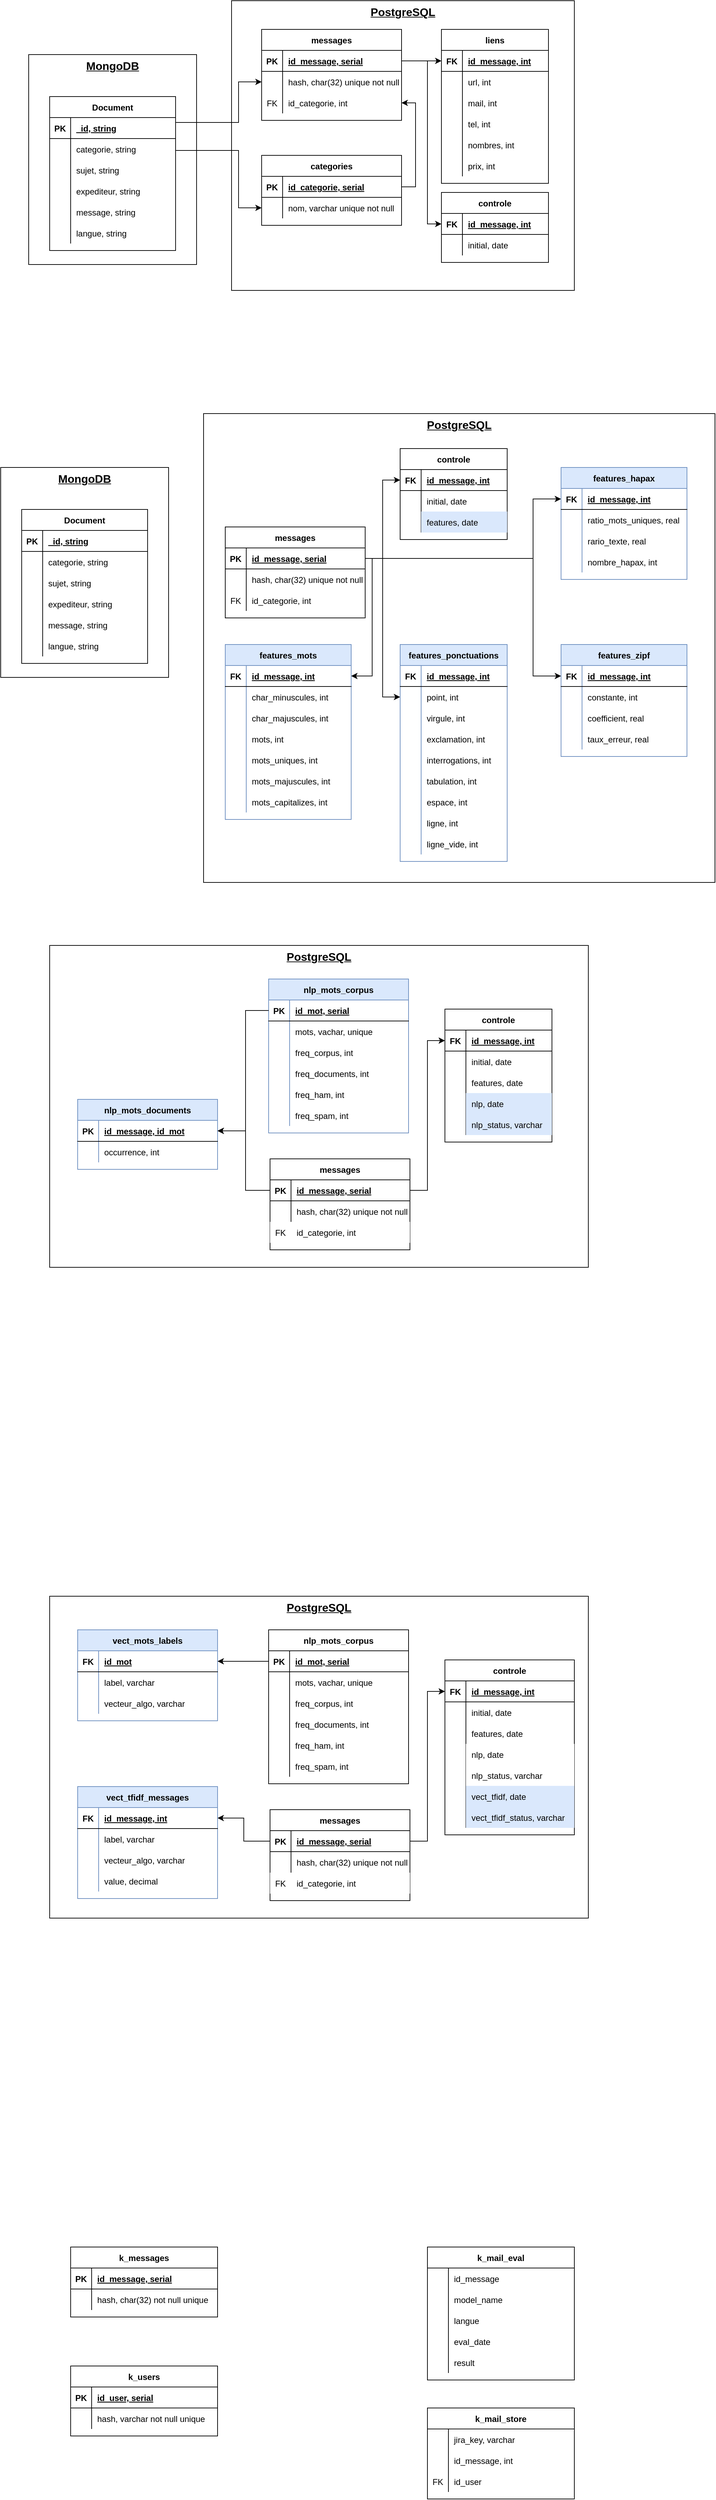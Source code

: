 <mxfile version="24.7.8">
  <diagram id="R2lEEEUBdFMjLlhIrx00" name="Page-1">
    <mxGraphModel dx="265" dy="870" grid="1" gridSize="10" guides="1" tooltips="1" connect="1" arrows="1" fold="1" page="1" pageScale="1" pageWidth="1169" pageHeight="827" math="0" shadow="0" extFonts="Permanent Marker^https://fonts.googleapis.com/css?family=Permanent+Marker">
      <root>
        <mxCell id="0" />
        <mxCell id="1" parent="0" />
        <mxCell id="YnN1iWU5IfrE1Umid37B-1" value="&lt;b&gt;&lt;u&gt;&lt;font style=&quot;font-size: 16px;&quot;&gt;PostgreSQL&lt;/font&gt;&lt;/u&gt;&lt;/b&gt;" style="whiteSpace=wrap;html=1;align=center;verticalAlign=top;fontColor=#000000;" parent="1" vertex="1">
          <mxGeometry x="1560" y="310" width="490" height="414" as="geometry" />
        </mxCell>
        <mxCell id="YnN1iWU5IfrE1Umid37B-2" value="&lt;b&gt;&lt;u&gt;&lt;font style=&quot;font-size: 16px;&quot;&gt;MongoDB&lt;/font&gt;&lt;/u&gt;&lt;/b&gt;" style="whiteSpace=wrap;html=1;align=center;verticalAlign=top;fontColor=#000000;" parent="1" vertex="1">
          <mxGeometry x="1270" y="387" width="240" height="300" as="geometry" />
        </mxCell>
        <mxCell id="YnN1iWU5IfrE1Umid37B-3" value="Document" style="shape=table;startSize=30;container=1;collapsible=1;childLayout=tableLayout;fixedRows=1;rowLines=0;fontStyle=1;align=center;resizeLast=1;fontColor=#000000;" parent="1" vertex="1">
          <mxGeometry x="1300" y="447" width="180" height="220" as="geometry" />
        </mxCell>
        <mxCell id="YnN1iWU5IfrE1Umid37B-4" value="" style="shape=tableRow;horizontal=0;startSize=0;swimlaneHead=0;swimlaneBody=0;fillColor=none;collapsible=0;dropTarget=0;points=[[0,0.5],[1,0.5]];portConstraint=eastwest;top=0;left=0;right=0;bottom=1;fontColor=#000000;" parent="YnN1iWU5IfrE1Umid37B-3" vertex="1">
          <mxGeometry y="30" width="180" height="30" as="geometry" />
        </mxCell>
        <mxCell id="YnN1iWU5IfrE1Umid37B-5" value="PK" style="shape=partialRectangle;connectable=0;fillColor=none;top=0;left=0;bottom=0;right=0;fontStyle=1;overflow=hidden;fontColor=#000000;" parent="YnN1iWU5IfrE1Umid37B-4" vertex="1">
          <mxGeometry width="30" height="30" as="geometry">
            <mxRectangle width="30" height="30" as="alternateBounds" />
          </mxGeometry>
        </mxCell>
        <mxCell id="YnN1iWU5IfrE1Umid37B-6" value="_id, string" style="shape=partialRectangle;connectable=0;fillColor=none;top=0;left=0;bottom=0;right=0;align=left;spacingLeft=6;fontStyle=5;overflow=hidden;fontColor=#000000;" parent="YnN1iWU5IfrE1Umid37B-4" vertex="1">
          <mxGeometry x="30" width="150" height="30" as="geometry">
            <mxRectangle width="150" height="30" as="alternateBounds" />
          </mxGeometry>
        </mxCell>
        <mxCell id="YnN1iWU5IfrE1Umid37B-7" value="" style="shape=tableRow;horizontal=0;startSize=0;swimlaneHead=0;swimlaneBody=0;fillColor=none;collapsible=0;dropTarget=0;points=[[0,0.5],[1,0.5]];portConstraint=eastwest;top=0;left=0;right=0;bottom=0;fontColor=#000000;" parent="YnN1iWU5IfrE1Umid37B-3" vertex="1">
          <mxGeometry y="60" width="180" height="30" as="geometry" />
        </mxCell>
        <mxCell id="YnN1iWU5IfrE1Umid37B-8" value="" style="shape=partialRectangle;connectable=0;fillColor=none;top=0;left=0;bottom=0;right=0;editable=1;overflow=hidden;fontColor=#000000;" parent="YnN1iWU5IfrE1Umid37B-7" vertex="1">
          <mxGeometry width="30" height="30" as="geometry">
            <mxRectangle width="30" height="30" as="alternateBounds" />
          </mxGeometry>
        </mxCell>
        <mxCell id="YnN1iWU5IfrE1Umid37B-9" value="categorie, string" style="shape=partialRectangle;connectable=0;fillColor=none;top=0;left=0;bottom=0;right=0;align=left;spacingLeft=6;overflow=hidden;fontColor=#000000;" parent="YnN1iWU5IfrE1Umid37B-7" vertex="1">
          <mxGeometry x="30" width="150" height="30" as="geometry">
            <mxRectangle width="150" height="30" as="alternateBounds" />
          </mxGeometry>
        </mxCell>
        <mxCell id="YnN1iWU5IfrE1Umid37B-10" value="" style="shape=tableRow;horizontal=0;startSize=0;swimlaneHead=0;swimlaneBody=0;fillColor=none;collapsible=0;dropTarget=0;points=[[0,0.5],[1,0.5]];portConstraint=eastwest;top=0;left=0;right=0;bottom=0;fontColor=#000000;" parent="YnN1iWU5IfrE1Umid37B-3" vertex="1">
          <mxGeometry y="90" width="180" height="30" as="geometry" />
        </mxCell>
        <mxCell id="YnN1iWU5IfrE1Umid37B-11" value="" style="shape=partialRectangle;connectable=0;fillColor=none;top=0;left=0;bottom=0;right=0;editable=1;overflow=hidden;fontColor=#000000;" parent="YnN1iWU5IfrE1Umid37B-10" vertex="1">
          <mxGeometry width="30" height="30" as="geometry">
            <mxRectangle width="30" height="30" as="alternateBounds" />
          </mxGeometry>
        </mxCell>
        <mxCell id="YnN1iWU5IfrE1Umid37B-12" value="sujet, string" style="shape=partialRectangle;connectable=0;fillColor=none;top=0;left=0;bottom=0;right=0;align=left;spacingLeft=6;overflow=hidden;fontColor=#000000;" parent="YnN1iWU5IfrE1Umid37B-10" vertex="1">
          <mxGeometry x="30" width="150" height="30" as="geometry">
            <mxRectangle width="150" height="30" as="alternateBounds" />
          </mxGeometry>
        </mxCell>
        <mxCell id="YnN1iWU5IfrE1Umid37B-13" value="" style="shape=tableRow;horizontal=0;startSize=0;swimlaneHead=0;swimlaneBody=0;fillColor=none;collapsible=0;dropTarget=0;points=[[0,0.5],[1,0.5]];portConstraint=eastwest;top=0;left=0;right=0;bottom=0;fontColor=#000000;" parent="YnN1iWU5IfrE1Umid37B-3" vertex="1">
          <mxGeometry y="120" width="180" height="30" as="geometry" />
        </mxCell>
        <mxCell id="YnN1iWU5IfrE1Umid37B-14" value="" style="shape=partialRectangle;connectable=0;fillColor=none;top=0;left=0;bottom=0;right=0;editable=1;overflow=hidden;fontColor=#000000;" parent="YnN1iWU5IfrE1Umid37B-13" vertex="1">
          <mxGeometry width="30" height="30" as="geometry">
            <mxRectangle width="30" height="30" as="alternateBounds" />
          </mxGeometry>
        </mxCell>
        <mxCell id="YnN1iWU5IfrE1Umid37B-15" value="expediteur, string" style="shape=partialRectangle;connectable=0;fillColor=none;top=0;left=0;bottom=0;right=0;align=left;spacingLeft=6;overflow=hidden;fontColor=#000000;" parent="YnN1iWU5IfrE1Umid37B-13" vertex="1">
          <mxGeometry x="30" width="150" height="30" as="geometry">
            <mxRectangle width="150" height="30" as="alternateBounds" />
          </mxGeometry>
        </mxCell>
        <mxCell id="YnN1iWU5IfrE1Umid37B-16" style="shape=tableRow;horizontal=0;startSize=0;swimlaneHead=0;swimlaneBody=0;fillColor=none;collapsible=0;dropTarget=0;points=[[0,0.5],[1,0.5]];portConstraint=eastwest;top=0;left=0;right=0;bottom=0;fontColor=#000000;" parent="YnN1iWU5IfrE1Umid37B-3" vertex="1">
          <mxGeometry y="150" width="180" height="30" as="geometry" />
        </mxCell>
        <mxCell id="YnN1iWU5IfrE1Umid37B-17" style="shape=partialRectangle;connectable=0;fillColor=none;top=0;left=0;bottom=0;right=0;editable=1;overflow=hidden;fontColor=#000000;" parent="YnN1iWU5IfrE1Umid37B-16" vertex="1">
          <mxGeometry width="30" height="30" as="geometry">
            <mxRectangle width="30" height="30" as="alternateBounds" />
          </mxGeometry>
        </mxCell>
        <mxCell id="YnN1iWU5IfrE1Umid37B-18" value="message, string" style="shape=partialRectangle;connectable=0;fillColor=none;top=0;left=0;bottom=0;right=0;align=left;spacingLeft=6;overflow=hidden;fontColor=#000000;" parent="YnN1iWU5IfrE1Umid37B-16" vertex="1">
          <mxGeometry x="30" width="150" height="30" as="geometry">
            <mxRectangle width="150" height="30" as="alternateBounds" />
          </mxGeometry>
        </mxCell>
        <mxCell id="YnN1iWU5IfrE1Umid37B-19" style="shape=tableRow;horizontal=0;startSize=0;swimlaneHead=0;swimlaneBody=0;fillColor=none;collapsible=0;dropTarget=0;points=[[0,0.5],[1,0.5]];portConstraint=eastwest;top=0;left=0;right=0;bottom=0;fontColor=#000000;" parent="YnN1iWU5IfrE1Umid37B-3" vertex="1">
          <mxGeometry y="180" width="180" height="30" as="geometry" />
        </mxCell>
        <mxCell id="YnN1iWU5IfrE1Umid37B-20" style="shape=partialRectangle;connectable=0;fillColor=none;top=0;left=0;bottom=0;right=0;editable=1;overflow=hidden;fontColor=#000000;" parent="YnN1iWU5IfrE1Umid37B-19" vertex="1">
          <mxGeometry width="30" height="30" as="geometry">
            <mxRectangle width="30" height="30" as="alternateBounds" />
          </mxGeometry>
        </mxCell>
        <mxCell id="YnN1iWU5IfrE1Umid37B-21" value="langue, string" style="shape=partialRectangle;connectable=0;fillColor=none;top=0;left=0;bottom=0;right=0;align=left;spacingLeft=6;overflow=hidden;fontColor=#000000;" parent="YnN1iWU5IfrE1Umid37B-19" vertex="1">
          <mxGeometry x="30" width="150" height="30" as="geometry">
            <mxRectangle width="150" height="30" as="alternateBounds" />
          </mxGeometry>
        </mxCell>
        <mxCell id="YnN1iWU5IfrE1Umid37B-22" value="" style="shape=tableRow;horizontal=0;startSize=0;swimlaneHead=0;swimlaneBody=0;fillColor=none;collapsible=0;dropTarget=0;points=[[0,0.5],[1,0.5]];portConstraint=eastwest;top=0;left=0;right=0;bottom=0;fontColor=#000000;" parent="1" vertex="1">
          <mxGeometry x="1300" y="545" width="180" height="30" as="geometry" />
        </mxCell>
        <mxCell id="YnN1iWU5IfrE1Umid37B-23" value="messages" style="shape=table;startSize=30;container=1;collapsible=1;childLayout=tableLayout;fixedRows=1;rowLines=0;fontStyle=1;align=center;resizeLast=1;fontColor=#000000;" parent="1" vertex="1">
          <mxGeometry x="1603" y="351" width="200" height="130" as="geometry" />
        </mxCell>
        <mxCell id="YnN1iWU5IfrE1Umid37B-24" value="" style="shape=tableRow;horizontal=0;startSize=0;swimlaneHead=0;swimlaneBody=0;fillColor=none;collapsible=0;dropTarget=0;points=[[0,0.5],[1,0.5]];portConstraint=eastwest;top=0;left=0;right=0;bottom=1;fontColor=#000000;" parent="YnN1iWU5IfrE1Umid37B-23" vertex="1">
          <mxGeometry y="30" width="200" height="30" as="geometry" />
        </mxCell>
        <mxCell id="YnN1iWU5IfrE1Umid37B-25" value="PK" style="shape=partialRectangle;connectable=0;fillColor=none;top=0;left=0;bottom=0;right=0;fontStyle=1;overflow=hidden;fontColor=#000000;" parent="YnN1iWU5IfrE1Umid37B-24" vertex="1">
          <mxGeometry width="30" height="30" as="geometry">
            <mxRectangle width="30" height="30" as="alternateBounds" />
          </mxGeometry>
        </mxCell>
        <mxCell id="YnN1iWU5IfrE1Umid37B-26" value="id_message, serial" style="shape=partialRectangle;connectable=0;fillColor=none;top=0;left=0;bottom=0;right=0;align=left;spacingLeft=6;fontStyle=5;overflow=hidden;fontColor=#000000;" parent="YnN1iWU5IfrE1Umid37B-24" vertex="1">
          <mxGeometry x="30" width="170" height="30" as="geometry">
            <mxRectangle width="170" height="30" as="alternateBounds" />
          </mxGeometry>
        </mxCell>
        <mxCell id="YnN1iWU5IfrE1Umid37B-27" value="" style="shape=tableRow;horizontal=0;startSize=0;swimlaneHead=0;swimlaneBody=0;fillColor=none;collapsible=0;dropTarget=0;points=[[0,0.5],[1,0.5]];portConstraint=eastwest;top=0;left=0;right=0;bottom=0;fontColor=#000000;" parent="YnN1iWU5IfrE1Umid37B-23" vertex="1">
          <mxGeometry y="60" width="200" height="30" as="geometry" />
        </mxCell>
        <mxCell id="YnN1iWU5IfrE1Umid37B-28" value="" style="shape=partialRectangle;connectable=0;fillColor=none;top=0;left=0;bottom=0;right=0;editable=1;overflow=hidden;fontColor=#000000;" parent="YnN1iWU5IfrE1Umid37B-27" vertex="1">
          <mxGeometry width="30" height="30" as="geometry">
            <mxRectangle width="30" height="30" as="alternateBounds" />
          </mxGeometry>
        </mxCell>
        <mxCell id="YnN1iWU5IfrE1Umid37B-29" value="hash, char(32) unique not null" style="shape=partialRectangle;connectable=0;fillColor=none;top=0;left=0;bottom=0;right=0;align=left;spacingLeft=6;overflow=hidden;fontColor=#000000;" parent="YnN1iWU5IfrE1Umid37B-27" vertex="1">
          <mxGeometry x="30" width="170" height="30" as="geometry">
            <mxRectangle width="170" height="30" as="alternateBounds" />
          </mxGeometry>
        </mxCell>
        <mxCell id="YnN1iWU5IfrE1Umid37B-30" value="" style="shape=tableRow;horizontal=0;startSize=0;swimlaneHead=0;swimlaneBody=0;fillColor=none;collapsible=0;dropTarget=0;points=[[0,0.5],[1,0.5]];portConstraint=eastwest;top=0;left=0;right=0;bottom=0;fontColor=#000000;" parent="YnN1iWU5IfrE1Umid37B-23" vertex="1">
          <mxGeometry y="90" width="200" height="30" as="geometry" />
        </mxCell>
        <mxCell id="YnN1iWU5IfrE1Umid37B-31" value="FK" style="shape=partialRectangle;connectable=0;fillColor=none;top=0;left=0;bottom=0;right=0;editable=1;overflow=hidden;fontColor=#000000;" parent="YnN1iWU5IfrE1Umid37B-30" vertex="1">
          <mxGeometry width="30" height="30" as="geometry">
            <mxRectangle width="30" height="30" as="alternateBounds" />
          </mxGeometry>
        </mxCell>
        <mxCell id="YnN1iWU5IfrE1Umid37B-32" value="id_categorie, int" style="shape=partialRectangle;connectable=0;fillColor=none;top=0;left=0;bottom=0;right=0;align=left;spacingLeft=6;overflow=hidden;fontColor=#000000;" parent="YnN1iWU5IfrE1Umid37B-30" vertex="1">
          <mxGeometry x="30" width="170" height="30" as="geometry">
            <mxRectangle width="170" height="30" as="alternateBounds" />
          </mxGeometry>
        </mxCell>
        <mxCell id="YnN1iWU5IfrE1Umid37B-96" value="categories" style="shape=table;startSize=30;container=1;collapsible=1;childLayout=tableLayout;fixedRows=1;rowLines=0;fontStyle=1;align=center;resizeLast=1;fontColor=#000000;" parent="1" vertex="1">
          <mxGeometry x="1603" y="531" width="200" height="100" as="geometry">
            <mxRectangle x="1533" y="600" width="100" height="30" as="alternateBounds" />
          </mxGeometry>
        </mxCell>
        <mxCell id="YnN1iWU5IfrE1Umid37B-97" value="" style="shape=tableRow;horizontal=0;startSize=0;swimlaneHead=0;swimlaneBody=0;fillColor=none;collapsible=0;dropTarget=0;points=[[0,0.5],[1,0.5]];portConstraint=eastwest;top=0;left=0;right=0;bottom=1;fontColor=#000000;" parent="YnN1iWU5IfrE1Umid37B-96" vertex="1">
          <mxGeometry y="30" width="200" height="30" as="geometry" />
        </mxCell>
        <mxCell id="YnN1iWU5IfrE1Umid37B-98" value="PK" style="shape=partialRectangle;connectable=0;fillColor=none;top=0;left=0;bottom=0;right=0;fontStyle=1;overflow=hidden;fontColor=#000000;" parent="YnN1iWU5IfrE1Umid37B-97" vertex="1">
          <mxGeometry width="30" height="30" as="geometry">
            <mxRectangle width="30" height="30" as="alternateBounds" />
          </mxGeometry>
        </mxCell>
        <mxCell id="YnN1iWU5IfrE1Umid37B-99" value="id_categorie, serial" style="shape=partialRectangle;connectable=0;fillColor=none;top=0;left=0;bottom=0;right=0;align=left;spacingLeft=6;fontStyle=5;overflow=hidden;fontColor=#000000;" parent="YnN1iWU5IfrE1Umid37B-97" vertex="1">
          <mxGeometry x="30" width="170" height="30" as="geometry">
            <mxRectangle width="170" height="30" as="alternateBounds" />
          </mxGeometry>
        </mxCell>
        <mxCell id="YnN1iWU5IfrE1Umid37B-100" value="" style="shape=tableRow;horizontal=0;startSize=0;swimlaneHead=0;swimlaneBody=0;fillColor=none;collapsible=0;dropTarget=0;points=[[0,0.5],[1,0.5]];portConstraint=eastwest;top=0;left=0;right=0;bottom=0;fontColor=#000000;" parent="YnN1iWU5IfrE1Umid37B-96" vertex="1">
          <mxGeometry y="60" width="200" height="30" as="geometry" />
        </mxCell>
        <mxCell id="YnN1iWU5IfrE1Umid37B-101" value="" style="shape=partialRectangle;connectable=0;fillColor=none;top=0;left=0;bottom=0;right=0;editable=1;overflow=hidden;fontColor=#000000;" parent="YnN1iWU5IfrE1Umid37B-100" vertex="1">
          <mxGeometry width="30" height="30" as="geometry">
            <mxRectangle width="30" height="30" as="alternateBounds" />
          </mxGeometry>
        </mxCell>
        <mxCell id="YnN1iWU5IfrE1Umid37B-102" value="nom, varchar unique not null" style="shape=partialRectangle;connectable=0;fillColor=none;top=0;left=0;bottom=0;right=0;align=left;spacingLeft=6;overflow=hidden;fontColor=#000000;" parent="YnN1iWU5IfrE1Umid37B-100" vertex="1">
          <mxGeometry x="30" width="170" height="30" as="geometry">
            <mxRectangle width="170" height="30" as="alternateBounds" />
          </mxGeometry>
        </mxCell>
        <mxCell id="YnN1iWU5IfrE1Umid37B-103" value="liens" style="shape=table;startSize=30;container=1;collapsible=1;childLayout=tableLayout;fixedRows=1;rowLines=0;fontStyle=1;align=center;resizeLast=1;fontColor=#000000;" parent="1" vertex="1">
          <mxGeometry x="1860" y="351" width="153" height="220" as="geometry" />
        </mxCell>
        <mxCell id="YnN1iWU5IfrE1Umid37B-104" value="" style="shape=tableRow;horizontal=0;startSize=0;swimlaneHead=0;swimlaneBody=0;fillColor=none;collapsible=0;dropTarget=0;points=[[0,0.5],[1,0.5]];portConstraint=eastwest;top=0;left=0;right=0;bottom=1;fontColor=#000000;" parent="YnN1iWU5IfrE1Umid37B-103" vertex="1">
          <mxGeometry y="30" width="153" height="30" as="geometry" />
        </mxCell>
        <mxCell id="YnN1iWU5IfrE1Umid37B-105" value="FK" style="shape=partialRectangle;connectable=0;fillColor=none;top=0;left=0;bottom=0;right=0;fontStyle=1;overflow=hidden;fontColor=#000000;" parent="YnN1iWU5IfrE1Umid37B-104" vertex="1">
          <mxGeometry width="30" height="30" as="geometry">
            <mxRectangle width="30" height="30" as="alternateBounds" />
          </mxGeometry>
        </mxCell>
        <mxCell id="YnN1iWU5IfrE1Umid37B-106" value="id_message, int" style="shape=partialRectangle;connectable=0;fillColor=none;top=0;left=0;bottom=0;right=0;align=left;spacingLeft=6;fontStyle=5;overflow=hidden;fontColor=#000000;" parent="YnN1iWU5IfrE1Umid37B-104" vertex="1">
          <mxGeometry x="30" width="123" height="30" as="geometry">
            <mxRectangle width="123" height="30" as="alternateBounds" />
          </mxGeometry>
        </mxCell>
        <mxCell id="YnN1iWU5IfrE1Umid37B-107" value="" style="shape=tableRow;horizontal=0;startSize=0;swimlaneHead=0;swimlaneBody=0;fillColor=none;collapsible=0;dropTarget=0;points=[[0,0.5],[1,0.5]];portConstraint=eastwest;top=0;left=0;right=0;bottom=0;fontColor=#000000;" parent="YnN1iWU5IfrE1Umid37B-103" vertex="1">
          <mxGeometry y="60" width="153" height="30" as="geometry" />
        </mxCell>
        <mxCell id="YnN1iWU5IfrE1Umid37B-108" value="" style="shape=partialRectangle;connectable=0;fillColor=none;top=0;left=0;bottom=0;right=0;editable=1;overflow=hidden;fontColor=#000000;" parent="YnN1iWU5IfrE1Umid37B-107" vertex="1">
          <mxGeometry width="30" height="30" as="geometry">
            <mxRectangle width="30" height="30" as="alternateBounds" />
          </mxGeometry>
        </mxCell>
        <mxCell id="YnN1iWU5IfrE1Umid37B-109" value="url, int " style="shape=partialRectangle;connectable=0;fillColor=none;top=0;left=0;bottom=0;right=0;align=left;spacingLeft=6;overflow=hidden;fontColor=#000000;" parent="YnN1iWU5IfrE1Umid37B-107" vertex="1">
          <mxGeometry x="30" width="123" height="30" as="geometry">
            <mxRectangle width="123" height="30" as="alternateBounds" />
          </mxGeometry>
        </mxCell>
        <mxCell id="YnN1iWU5IfrE1Umid37B-110" value="" style="shape=tableRow;horizontal=0;startSize=0;swimlaneHead=0;swimlaneBody=0;fillColor=none;collapsible=0;dropTarget=0;points=[[0,0.5],[1,0.5]];portConstraint=eastwest;top=0;left=0;right=0;bottom=0;fontColor=#000000;" parent="YnN1iWU5IfrE1Umid37B-103" vertex="1">
          <mxGeometry y="90" width="153" height="30" as="geometry" />
        </mxCell>
        <mxCell id="YnN1iWU5IfrE1Umid37B-111" value="" style="shape=partialRectangle;connectable=0;fillColor=none;top=0;left=0;bottom=0;right=0;editable=1;overflow=hidden;fontColor=#000000;" parent="YnN1iWU5IfrE1Umid37B-110" vertex="1">
          <mxGeometry width="30" height="30" as="geometry">
            <mxRectangle width="30" height="30" as="alternateBounds" />
          </mxGeometry>
        </mxCell>
        <mxCell id="YnN1iWU5IfrE1Umid37B-112" value="mail, int" style="shape=partialRectangle;connectable=0;fillColor=none;top=0;left=0;bottom=0;right=0;align=left;spacingLeft=6;overflow=hidden;fontColor=#000000;" parent="YnN1iWU5IfrE1Umid37B-110" vertex="1">
          <mxGeometry x="30" width="123" height="30" as="geometry">
            <mxRectangle width="123" height="30" as="alternateBounds" />
          </mxGeometry>
        </mxCell>
        <mxCell id="YnN1iWU5IfrE1Umid37B-113" value="" style="shape=tableRow;horizontal=0;startSize=0;swimlaneHead=0;swimlaneBody=0;fillColor=none;collapsible=0;dropTarget=0;points=[[0,0.5],[1,0.5]];portConstraint=eastwest;top=0;left=0;right=0;bottom=0;fontColor=#000000;" parent="YnN1iWU5IfrE1Umid37B-103" vertex="1">
          <mxGeometry y="120" width="153" height="30" as="geometry" />
        </mxCell>
        <mxCell id="YnN1iWU5IfrE1Umid37B-114" value="" style="shape=partialRectangle;connectable=0;fillColor=none;top=0;left=0;bottom=0;right=0;editable=1;overflow=hidden;fontColor=#000000;" parent="YnN1iWU5IfrE1Umid37B-113" vertex="1">
          <mxGeometry width="30" height="30" as="geometry">
            <mxRectangle width="30" height="30" as="alternateBounds" />
          </mxGeometry>
        </mxCell>
        <mxCell id="YnN1iWU5IfrE1Umid37B-115" value="tel, int" style="shape=partialRectangle;connectable=0;fillColor=none;top=0;left=0;bottom=0;right=0;align=left;spacingLeft=6;overflow=hidden;fontColor=#000000;" parent="YnN1iWU5IfrE1Umid37B-113" vertex="1">
          <mxGeometry x="30" width="123" height="30" as="geometry">
            <mxRectangle width="123" height="30" as="alternateBounds" />
          </mxGeometry>
        </mxCell>
        <mxCell id="YnN1iWU5IfrE1Umid37B-116" style="shape=tableRow;horizontal=0;startSize=0;swimlaneHead=0;swimlaneBody=0;fillColor=none;collapsible=0;dropTarget=0;points=[[0,0.5],[1,0.5]];portConstraint=eastwest;top=0;left=0;right=0;bottom=0;fontColor=#000000;" parent="YnN1iWU5IfrE1Umid37B-103" vertex="1">
          <mxGeometry y="150" width="153" height="30" as="geometry" />
        </mxCell>
        <mxCell id="YnN1iWU5IfrE1Umid37B-117" style="shape=partialRectangle;connectable=0;fillColor=none;top=0;left=0;bottom=0;right=0;editable=1;overflow=hidden;fontColor=#000000;" parent="YnN1iWU5IfrE1Umid37B-116" vertex="1">
          <mxGeometry width="30" height="30" as="geometry">
            <mxRectangle width="30" height="30" as="alternateBounds" />
          </mxGeometry>
        </mxCell>
        <mxCell id="YnN1iWU5IfrE1Umid37B-118" value="nombres, int" style="shape=partialRectangle;connectable=0;fillColor=none;top=0;left=0;bottom=0;right=0;align=left;spacingLeft=6;overflow=hidden;fontColor=#000000;" parent="YnN1iWU5IfrE1Umid37B-116" vertex="1">
          <mxGeometry x="30" width="123" height="30" as="geometry">
            <mxRectangle width="123" height="30" as="alternateBounds" />
          </mxGeometry>
        </mxCell>
        <mxCell id="YnN1iWU5IfrE1Umid37B-119" style="shape=tableRow;horizontal=0;startSize=0;swimlaneHead=0;swimlaneBody=0;fillColor=none;collapsible=0;dropTarget=0;points=[[0,0.5],[1,0.5]];portConstraint=eastwest;top=0;left=0;right=0;bottom=0;fontColor=#000000;" parent="YnN1iWU5IfrE1Umid37B-103" vertex="1">
          <mxGeometry y="180" width="153" height="30" as="geometry" />
        </mxCell>
        <mxCell id="YnN1iWU5IfrE1Umid37B-120" style="shape=partialRectangle;connectable=0;fillColor=none;top=0;left=0;bottom=0;right=0;editable=1;overflow=hidden;fontColor=#000000;" parent="YnN1iWU5IfrE1Umid37B-119" vertex="1">
          <mxGeometry width="30" height="30" as="geometry">
            <mxRectangle width="30" height="30" as="alternateBounds" />
          </mxGeometry>
        </mxCell>
        <mxCell id="YnN1iWU5IfrE1Umid37B-121" value="prix, int" style="shape=partialRectangle;connectable=0;fillColor=none;top=0;left=0;bottom=0;right=0;align=left;spacingLeft=6;overflow=hidden;fontColor=#000000;" parent="YnN1iWU5IfrE1Umid37B-119" vertex="1">
          <mxGeometry x="30" width="123" height="30" as="geometry">
            <mxRectangle width="123" height="30" as="alternateBounds" />
          </mxGeometry>
        </mxCell>
        <mxCell id="YnN1iWU5IfrE1Umid37B-122" style="edgeStyle=orthogonalEdgeStyle;rounded=0;orthogonalLoop=1;jettySize=auto;html=1;exitX=1;exitY=0.5;exitDx=0;exitDy=0;entryX=1;entryY=0.5;entryDx=0;entryDy=0;fontColor=#000000;" parent="1" source="YnN1iWU5IfrE1Umid37B-97" target="YnN1iWU5IfrE1Umid37B-30" edge="1">
          <mxGeometry relative="1" as="geometry" />
        </mxCell>
        <mxCell id="YnN1iWU5IfrE1Umid37B-189" style="edgeStyle=orthogonalEdgeStyle;rounded=0;orthogonalLoop=1;jettySize=auto;html=1;exitX=1;exitY=0.5;exitDx=0;exitDy=0;entryX=0;entryY=0.5;entryDx=0;entryDy=0;" parent="1" source="YnN1iWU5IfrE1Umid37B-24" target="YnN1iWU5IfrE1Umid37B-104" edge="1">
          <mxGeometry relative="1" as="geometry" />
        </mxCell>
        <mxCell id="YnN1iWU5IfrE1Umid37B-190" style="edgeStyle=orthogonalEdgeStyle;rounded=0;orthogonalLoop=1;jettySize=auto;html=1;exitX=1;exitY=0.5;exitDx=0;exitDy=0;entryX=0;entryY=0.5;entryDx=0;entryDy=0;" parent="1" source="YnN1iWU5IfrE1Umid37B-4" target="YnN1iWU5IfrE1Umid37B-27" edge="1">
          <mxGeometry relative="1" as="geometry">
            <Array as="points">
              <mxPoint x="1480" y="484" />
              <mxPoint x="1570" y="484" />
              <mxPoint x="1570" y="426" />
            </Array>
          </mxGeometry>
        </mxCell>
        <mxCell id="YnN1iWU5IfrE1Umid37B-191" style="edgeStyle=orthogonalEdgeStyle;rounded=0;orthogonalLoop=1;jettySize=auto;html=1;exitX=1;exitY=0.5;exitDx=0;exitDy=0;entryX=0;entryY=0.5;entryDx=0;entryDy=0;" parent="1" source="YnN1iWU5IfrE1Umid37B-7" target="YnN1iWU5IfrE1Umid37B-100" edge="1">
          <mxGeometry relative="1" as="geometry">
            <Array as="points">
              <mxPoint x="1480" y="524" />
              <mxPoint x="1570" y="524" />
              <mxPoint x="1570" y="606" />
            </Array>
          </mxGeometry>
        </mxCell>
        <mxCell id="2" value="controle" style="shape=table;startSize=30;container=1;collapsible=1;childLayout=tableLayout;fixedRows=1;rowLines=0;fontStyle=1;align=center;resizeLast=1;fontColor=#000000;" parent="1" vertex="1">
          <mxGeometry x="1860" y="584" width="153" height="100" as="geometry" />
        </mxCell>
        <mxCell id="3" value="" style="shape=tableRow;horizontal=0;startSize=0;swimlaneHead=0;swimlaneBody=0;fillColor=none;collapsible=0;dropTarget=0;points=[[0,0.5],[1,0.5]];portConstraint=eastwest;top=0;left=0;right=0;bottom=1;fontColor=#000000;" parent="2" vertex="1">
          <mxGeometry y="30" width="153" height="30" as="geometry" />
        </mxCell>
        <mxCell id="4" value="FK" style="shape=partialRectangle;connectable=0;fillColor=none;top=0;left=0;bottom=0;right=0;fontStyle=1;overflow=hidden;fontColor=#000000;" parent="3" vertex="1">
          <mxGeometry width="30" height="30" as="geometry">
            <mxRectangle width="30" height="30" as="alternateBounds" />
          </mxGeometry>
        </mxCell>
        <mxCell id="5" value="id_message, int" style="shape=partialRectangle;connectable=0;fillColor=none;top=0;left=0;bottom=0;right=0;align=left;spacingLeft=6;fontStyle=5;overflow=hidden;fontColor=#000000;" parent="3" vertex="1">
          <mxGeometry x="30" width="123" height="30" as="geometry">
            <mxRectangle width="123" height="30" as="alternateBounds" />
          </mxGeometry>
        </mxCell>
        <mxCell id="6" value="" style="shape=tableRow;horizontal=0;startSize=0;swimlaneHead=0;swimlaneBody=0;fillColor=none;collapsible=0;dropTarget=0;points=[[0,0.5],[1,0.5]];portConstraint=eastwest;top=0;left=0;right=0;bottom=0;fontColor=#000000;" parent="2" vertex="1">
          <mxGeometry y="60" width="153" height="30" as="geometry" />
        </mxCell>
        <mxCell id="7" value="" style="shape=partialRectangle;connectable=0;fillColor=none;top=0;left=0;bottom=0;right=0;editable=1;overflow=hidden;fontColor=#000000;" parent="6" vertex="1">
          <mxGeometry width="30" height="30" as="geometry">
            <mxRectangle width="30" height="30" as="alternateBounds" />
          </mxGeometry>
        </mxCell>
        <mxCell id="8" value="initial, date" style="shape=partialRectangle;connectable=0;fillColor=none;top=0;left=0;bottom=0;right=0;align=left;spacingLeft=6;overflow=hidden;fontColor=#000000;" parent="6" vertex="1">
          <mxGeometry x="30" width="123" height="30" as="geometry">
            <mxRectangle width="123" height="30" as="alternateBounds" />
          </mxGeometry>
        </mxCell>
        <mxCell id="Pg1TBPkiMCjxt-iEcsM9-21" style="edgeStyle=orthogonalEdgeStyle;rounded=0;orthogonalLoop=1;jettySize=auto;html=1;exitX=1;exitY=0.5;exitDx=0;exitDy=0;entryX=0;entryY=0.5;entryDx=0;entryDy=0;" parent="1" source="YnN1iWU5IfrE1Umid37B-24" target="3" edge="1">
          <mxGeometry relative="1" as="geometry">
            <Array as="points">
              <mxPoint x="1840" y="396" />
              <mxPoint x="1840" y="629" />
            </Array>
          </mxGeometry>
        </mxCell>
        <mxCell id="3aXO728m-4eHiPyrvcAe-8" value="&lt;b&gt;&lt;u&gt;&lt;font style=&quot;font-size: 16px;&quot;&gt;PostgreSQL&lt;/font&gt;&lt;/u&gt;&lt;/b&gt;" style="whiteSpace=wrap;html=1;align=center;verticalAlign=top;fontColor=#000000;" parent="1" vertex="1">
          <mxGeometry x="1520" y="900" width="731" height="670" as="geometry" />
        </mxCell>
        <mxCell id="3aXO728m-4eHiPyrvcAe-9" value="&lt;b&gt;&lt;u&gt;&lt;font style=&quot;font-size: 16px;&quot;&gt;MongoDB&lt;/font&gt;&lt;/u&gt;&lt;/b&gt;" style="whiteSpace=wrap;html=1;align=center;verticalAlign=top;fontColor=#000000;" parent="1" vertex="1">
          <mxGeometry x="1230" y="977" width="240" height="300" as="geometry" />
        </mxCell>
        <mxCell id="3aXO728m-4eHiPyrvcAe-10" value="Document" style="shape=table;startSize=30;container=1;collapsible=1;childLayout=tableLayout;fixedRows=1;rowLines=0;fontStyle=1;align=center;resizeLast=1;fontColor=#000000;" parent="1" vertex="1">
          <mxGeometry x="1260" y="1037" width="180" height="220" as="geometry" />
        </mxCell>
        <mxCell id="3aXO728m-4eHiPyrvcAe-11" value="" style="shape=tableRow;horizontal=0;startSize=0;swimlaneHead=0;swimlaneBody=0;fillColor=none;collapsible=0;dropTarget=0;points=[[0,0.5],[1,0.5]];portConstraint=eastwest;top=0;left=0;right=0;bottom=1;fontColor=#000000;" parent="3aXO728m-4eHiPyrvcAe-10" vertex="1">
          <mxGeometry y="30" width="180" height="30" as="geometry" />
        </mxCell>
        <mxCell id="3aXO728m-4eHiPyrvcAe-12" value="PK" style="shape=partialRectangle;connectable=0;fillColor=none;top=0;left=0;bottom=0;right=0;fontStyle=1;overflow=hidden;fontColor=#000000;" parent="3aXO728m-4eHiPyrvcAe-11" vertex="1">
          <mxGeometry width="30" height="30" as="geometry">
            <mxRectangle width="30" height="30" as="alternateBounds" />
          </mxGeometry>
        </mxCell>
        <mxCell id="3aXO728m-4eHiPyrvcAe-13" value="_id, string" style="shape=partialRectangle;connectable=0;fillColor=none;top=0;left=0;bottom=0;right=0;align=left;spacingLeft=6;fontStyle=5;overflow=hidden;fontColor=#000000;" parent="3aXO728m-4eHiPyrvcAe-11" vertex="1">
          <mxGeometry x="30" width="150" height="30" as="geometry">
            <mxRectangle width="150" height="30" as="alternateBounds" />
          </mxGeometry>
        </mxCell>
        <mxCell id="3aXO728m-4eHiPyrvcAe-14" value="" style="shape=tableRow;horizontal=0;startSize=0;swimlaneHead=0;swimlaneBody=0;fillColor=none;collapsible=0;dropTarget=0;points=[[0,0.5],[1,0.5]];portConstraint=eastwest;top=0;left=0;right=0;bottom=0;fontColor=#000000;" parent="3aXO728m-4eHiPyrvcAe-10" vertex="1">
          <mxGeometry y="60" width="180" height="30" as="geometry" />
        </mxCell>
        <mxCell id="3aXO728m-4eHiPyrvcAe-15" value="" style="shape=partialRectangle;connectable=0;fillColor=none;top=0;left=0;bottom=0;right=0;editable=1;overflow=hidden;fontColor=#000000;" parent="3aXO728m-4eHiPyrvcAe-14" vertex="1">
          <mxGeometry width="30" height="30" as="geometry">
            <mxRectangle width="30" height="30" as="alternateBounds" />
          </mxGeometry>
        </mxCell>
        <mxCell id="3aXO728m-4eHiPyrvcAe-16" value="categorie, string" style="shape=partialRectangle;connectable=0;fillColor=none;top=0;left=0;bottom=0;right=0;align=left;spacingLeft=6;overflow=hidden;fontColor=#000000;" parent="3aXO728m-4eHiPyrvcAe-14" vertex="1">
          <mxGeometry x="30" width="150" height="30" as="geometry">
            <mxRectangle width="150" height="30" as="alternateBounds" />
          </mxGeometry>
        </mxCell>
        <mxCell id="3aXO728m-4eHiPyrvcAe-17" value="" style="shape=tableRow;horizontal=0;startSize=0;swimlaneHead=0;swimlaneBody=0;fillColor=none;collapsible=0;dropTarget=0;points=[[0,0.5],[1,0.5]];portConstraint=eastwest;top=0;left=0;right=0;bottom=0;fontColor=#000000;" parent="3aXO728m-4eHiPyrvcAe-10" vertex="1">
          <mxGeometry y="90" width="180" height="30" as="geometry" />
        </mxCell>
        <mxCell id="3aXO728m-4eHiPyrvcAe-18" value="" style="shape=partialRectangle;connectable=0;fillColor=none;top=0;left=0;bottom=0;right=0;editable=1;overflow=hidden;fontColor=#000000;" parent="3aXO728m-4eHiPyrvcAe-17" vertex="1">
          <mxGeometry width="30" height="30" as="geometry">
            <mxRectangle width="30" height="30" as="alternateBounds" />
          </mxGeometry>
        </mxCell>
        <mxCell id="3aXO728m-4eHiPyrvcAe-19" value="sujet, string" style="shape=partialRectangle;connectable=0;fillColor=none;top=0;left=0;bottom=0;right=0;align=left;spacingLeft=6;overflow=hidden;fontColor=#000000;" parent="3aXO728m-4eHiPyrvcAe-17" vertex="1">
          <mxGeometry x="30" width="150" height="30" as="geometry">
            <mxRectangle width="150" height="30" as="alternateBounds" />
          </mxGeometry>
        </mxCell>
        <mxCell id="3aXO728m-4eHiPyrvcAe-20" value="" style="shape=tableRow;horizontal=0;startSize=0;swimlaneHead=0;swimlaneBody=0;fillColor=none;collapsible=0;dropTarget=0;points=[[0,0.5],[1,0.5]];portConstraint=eastwest;top=0;left=0;right=0;bottom=0;fontColor=#000000;" parent="3aXO728m-4eHiPyrvcAe-10" vertex="1">
          <mxGeometry y="120" width="180" height="30" as="geometry" />
        </mxCell>
        <mxCell id="3aXO728m-4eHiPyrvcAe-21" value="" style="shape=partialRectangle;connectable=0;fillColor=none;top=0;left=0;bottom=0;right=0;editable=1;overflow=hidden;fontColor=#000000;" parent="3aXO728m-4eHiPyrvcAe-20" vertex="1">
          <mxGeometry width="30" height="30" as="geometry">
            <mxRectangle width="30" height="30" as="alternateBounds" />
          </mxGeometry>
        </mxCell>
        <mxCell id="3aXO728m-4eHiPyrvcAe-22" value="expediteur, string" style="shape=partialRectangle;connectable=0;fillColor=none;top=0;left=0;bottom=0;right=0;align=left;spacingLeft=6;overflow=hidden;fontColor=#000000;" parent="3aXO728m-4eHiPyrvcAe-20" vertex="1">
          <mxGeometry x="30" width="150" height="30" as="geometry">
            <mxRectangle width="150" height="30" as="alternateBounds" />
          </mxGeometry>
        </mxCell>
        <mxCell id="3aXO728m-4eHiPyrvcAe-23" style="shape=tableRow;horizontal=0;startSize=0;swimlaneHead=0;swimlaneBody=0;fillColor=none;collapsible=0;dropTarget=0;points=[[0,0.5],[1,0.5]];portConstraint=eastwest;top=0;left=0;right=0;bottom=0;fontColor=#000000;" parent="3aXO728m-4eHiPyrvcAe-10" vertex="1">
          <mxGeometry y="150" width="180" height="30" as="geometry" />
        </mxCell>
        <mxCell id="3aXO728m-4eHiPyrvcAe-24" style="shape=partialRectangle;connectable=0;fillColor=none;top=0;left=0;bottom=0;right=0;editable=1;overflow=hidden;fontColor=#000000;" parent="3aXO728m-4eHiPyrvcAe-23" vertex="1">
          <mxGeometry width="30" height="30" as="geometry">
            <mxRectangle width="30" height="30" as="alternateBounds" />
          </mxGeometry>
        </mxCell>
        <mxCell id="3aXO728m-4eHiPyrvcAe-25" value="message, string" style="shape=partialRectangle;connectable=0;fillColor=none;top=0;left=0;bottom=0;right=0;align=left;spacingLeft=6;overflow=hidden;fontColor=#000000;" parent="3aXO728m-4eHiPyrvcAe-23" vertex="1">
          <mxGeometry x="30" width="150" height="30" as="geometry">
            <mxRectangle width="150" height="30" as="alternateBounds" />
          </mxGeometry>
        </mxCell>
        <mxCell id="3aXO728m-4eHiPyrvcAe-26" style="shape=tableRow;horizontal=0;startSize=0;swimlaneHead=0;swimlaneBody=0;fillColor=none;collapsible=0;dropTarget=0;points=[[0,0.5],[1,0.5]];portConstraint=eastwest;top=0;left=0;right=0;bottom=0;fontColor=#000000;" parent="3aXO728m-4eHiPyrvcAe-10" vertex="1">
          <mxGeometry y="180" width="180" height="30" as="geometry" />
        </mxCell>
        <mxCell id="3aXO728m-4eHiPyrvcAe-27" style="shape=partialRectangle;connectable=0;fillColor=none;top=0;left=0;bottom=0;right=0;editable=1;overflow=hidden;fontColor=#000000;" parent="3aXO728m-4eHiPyrvcAe-26" vertex="1">
          <mxGeometry width="30" height="30" as="geometry">
            <mxRectangle width="30" height="30" as="alternateBounds" />
          </mxGeometry>
        </mxCell>
        <mxCell id="3aXO728m-4eHiPyrvcAe-28" value="langue, string" style="shape=partialRectangle;connectable=0;fillColor=none;top=0;left=0;bottom=0;right=0;align=left;spacingLeft=6;overflow=hidden;fontColor=#000000;" parent="3aXO728m-4eHiPyrvcAe-26" vertex="1">
          <mxGeometry x="30" width="150" height="30" as="geometry">
            <mxRectangle width="150" height="30" as="alternateBounds" />
          </mxGeometry>
        </mxCell>
        <mxCell id="3aXO728m-4eHiPyrvcAe-29" value="" style="shape=tableRow;horizontal=0;startSize=0;swimlaneHead=0;swimlaneBody=0;fillColor=none;collapsible=0;dropTarget=0;points=[[0,0.5],[1,0.5]];portConstraint=eastwest;top=0;left=0;right=0;bottom=0;fontColor=#000000;" parent="1" vertex="1">
          <mxGeometry x="1260" y="1135" width="180" height="30" as="geometry" />
        </mxCell>
        <mxCell id="3aXO728m-4eHiPyrvcAe-30" value="messages" style="shape=table;startSize=30;container=1;collapsible=1;childLayout=tableLayout;fixedRows=1;rowLines=0;fontStyle=1;align=center;resizeLast=1;fontColor=#000000;" parent="1" vertex="1">
          <mxGeometry x="1551" y="1062" width="200" height="130" as="geometry" />
        </mxCell>
        <mxCell id="3aXO728m-4eHiPyrvcAe-31" value="" style="shape=tableRow;horizontal=0;startSize=0;swimlaneHead=0;swimlaneBody=0;fillColor=none;collapsible=0;dropTarget=0;points=[[0,0.5],[1,0.5]];portConstraint=eastwest;top=0;left=0;right=0;bottom=1;fontColor=#000000;" parent="3aXO728m-4eHiPyrvcAe-30" vertex="1">
          <mxGeometry y="30" width="200" height="30" as="geometry" />
        </mxCell>
        <mxCell id="3aXO728m-4eHiPyrvcAe-32" value="PK" style="shape=partialRectangle;connectable=0;fillColor=none;top=0;left=0;bottom=0;right=0;fontStyle=1;overflow=hidden;fontColor=#000000;" parent="3aXO728m-4eHiPyrvcAe-31" vertex="1">
          <mxGeometry width="30" height="30" as="geometry">
            <mxRectangle width="30" height="30" as="alternateBounds" />
          </mxGeometry>
        </mxCell>
        <mxCell id="3aXO728m-4eHiPyrvcAe-33" value="id_message, serial" style="shape=partialRectangle;connectable=0;fillColor=none;top=0;left=0;bottom=0;right=0;align=left;spacingLeft=6;fontStyle=5;overflow=hidden;fontColor=#000000;" parent="3aXO728m-4eHiPyrvcAe-31" vertex="1">
          <mxGeometry x="30" width="170" height="30" as="geometry">
            <mxRectangle width="170" height="30" as="alternateBounds" />
          </mxGeometry>
        </mxCell>
        <mxCell id="3aXO728m-4eHiPyrvcAe-34" value="" style="shape=tableRow;horizontal=0;startSize=0;swimlaneHead=0;swimlaneBody=0;fillColor=none;collapsible=0;dropTarget=0;points=[[0,0.5],[1,0.5]];portConstraint=eastwest;top=0;left=0;right=0;bottom=0;fontColor=#000000;" parent="3aXO728m-4eHiPyrvcAe-30" vertex="1">
          <mxGeometry y="60" width="200" height="30" as="geometry" />
        </mxCell>
        <mxCell id="3aXO728m-4eHiPyrvcAe-35" value="" style="shape=partialRectangle;connectable=0;fillColor=none;top=0;left=0;bottom=0;right=0;editable=1;overflow=hidden;fontColor=#000000;" parent="3aXO728m-4eHiPyrvcAe-34" vertex="1">
          <mxGeometry width="30" height="30" as="geometry">
            <mxRectangle width="30" height="30" as="alternateBounds" />
          </mxGeometry>
        </mxCell>
        <mxCell id="3aXO728m-4eHiPyrvcAe-36" value="hash, char(32) unique not null" style="shape=partialRectangle;connectable=0;fillColor=none;top=0;left=0;bottom=0;right=0;align=left;spacingLeft=6;overflow=hidden;fontColor=#000000;" parent="3aXO728m-4eHiPyrvcAe-34" vertex="1">
          <mxGeometry x="30" width="170" height="30" as="geometry">
            <mxRectangle width="170" height="30" as="alternateBounds" />
          </mxGeometry>
        </mxCell>
        <mxCell id="3aXO728m-4eHiPyrvcAe-37" value="" style="shape=tableRow;horizontal=0;startSize=0;swimlaneHead=0;swimlaneBody=0;fillColor=none;collapsible=0;dropTarget=0;points=[[0,0.5],[1,0.5]];portConstraint=eastwest;top=0;left=0;right=0;bottom=0;fontColor=#000000;" parent="3aXO728m-4eHiPyrvcAe-30" vertex="1">
          <mxGeometry y="90" width="200" height="30" as="geometry" />
        </mxCell>
        <mxCell id="3aXO728m-4eHiPyrvcAe-38" value="FK" style="shape=partialRectangle;connectable=0;fillColor=none;top=0;left=0;bottom=0;right=0;editable=1;overflow=hidden;fontColor=#000000;" parent="3aXO728m-4eHiPyrvcAe-37" vertex="1">
          <mxGeometry width="30" height="30" as="geometry">
            <mxRectangle width="30" height="30" as="alternateBounds" />
          </mxGeometry>
        </mxCell>
        <mxCell id="3aXO728m-4eHiPyrvcAe-39" value="id_categorie, int" style="shape=partialRectangle;connectable=0;fillColor=none;top=0;left=0;bottom=0;right=0;align=left;spacingLeft=6;overflow=hidden;fontColor=#000000;" parent="3aXO728m-4eHiPyrvcAe-37" vertex="1">
          <mxGeometry x="30" width="170" height="30" as="geometry">
            <mxRectangle width="170" height="30" as="alternateBounds" />
          </mxGeometry>
        </mxCell>
        <mxCell id="3aXO728m-4eHiPyrvcAe-47" value="features_hapax" style="shape=table;startSize=30;container=1;collapsible=1;childLayout=tableLayout;fixedRows=1;rowLines=0;fontStyle=1;align=center;resizeLast=1;fillColor=#dae8fc;strokeColor=#6c8ebf;" parent="1" vertex="1">
          <mxGeometry x="2031" y="977" width="180" height="160" as="geometry" />
        </mxCell>
        <mxCell id="3aXO728m-4eHiPyrvcAe-48" value="" style="shape=tableRow;horizontal=0;startSize=0;swimlaneHead=0;swimlaneBody=0;fillColor=none;collapsible=0;dropTarget=0;points=[[0,0.5],[1,0.5]];portConstraint=eastwest;top=0;left=0;right=0;bottom=1;fontColor=#000000;" parent="3aXO728m-4eHiPyrvcAe-47" vertex="1">
          <mxGeometry y="30" width="180" height="30" as="geometry" />
        </mxCell>
        <mxCell id="3aXO728m-4eHiPyrvcAe-49" value="FK" style="shape=partialRectangle;connectable=0;fillColor=none;top=0;left=0;bottom=0;right=0;fontStyle=1;overflow=hidden;fontColor=#000000;" parent="3aXO728m-4eHiPyrvcAe-48" vertex="1">
          <mxGeometry width="30" height="30" as="geometry">
            <mxRectangle width="30" height="30" as="alternateBounds" />
          </mxGeometry>
        </mxCell>
        <mxCell id="3aXO728m-4eHiPyrvcAe-50" value="id_message, int" style="shape=partialRectangle;connectable=0;fillColor=none;top=0;left=0;bottom=0;right=0;align=left;spacingLeft=6;fontStyle=5;overflow=hidden;fontColor=#000000;" parent="3aXO728m-4eHiPyrvcAe-48" vertex="1">
          <mxGeometry x="30" width="150" height="30" as="geometry">
            <mxRectangle width="150" height="30" as="alternateBounds" />
          </mxGeometry>
        </mxCell>
        <mxCell id="3aXO728m-4eHiPyrvcAe-51" value="" style="shape=tableRow;horizontal=0;startSize=0;swimlaneHead=0;swimlaneBody=0;fillColor=none;collapsible=0;dropTarget=0;points=[[0,0.5],[1,0.5]];portConstraint=eastwest;top=0;left=0;right=0;bottom=0;fontColor=#000000;" parent="3aXO728m-4eHiPyrvcAe-47" vertex="1">
          <mxGeometry y="60" width="180" height="30" as="geometry" />
        </mxCell>
        <mxCell id="3aXO728m-4eHiPyrvcAe-52" value="" style="shape=partialRectangle;connectable=0;fillColor=none;top=0;left=0;bottom=0;right=0;editable=1;overflow=hidden;fontColor=#000000;" parent="3aXO728m-4eHiPyrvcAe-51" vertex="1">
          <mxGeometry width="30" height="30" as="geometry">
            <mxRectangle width="30" height="30" as="alternateBounds" />
          </mxGeometry>
        </mxCell>
        <mxCell id="3aXO728m-4eHiPyrvcAe-53" value="ratio_mots_uniques, real" style="shape=partialRectangle;connectable=0;fillColor=none;top=0;left=0;bottom=0;right=0;align=left;spacingLeft=6;overflow=hidden;fontColor=#000000;" parent="3aXO728m-4eHiPyrvcAe-51" vertex="1">
          <mxGeometry x="30" width="150" height="30" as="geometry">
            <mxRectangle width="150" height="30" as="alternateBounds" />
          </mxGeometry>
        </mxCell>
        <mxCell id="3aXO728m-4eHiPyrvcAe-54" value="" style="shape=tableRow;horizontal=0;startSize=0;swimlaneHead=0;swimlaneBody=0;fillColor=none;collapsible=0;dropTarget=0;points=[[0,0.5],[1,0.5]];portConstraint=eastwest;top=0;left=0;right=0;bottom=0;fontColor=#000000;" parent="3aXO728m-4eHiPyrvcAe-47" vertex="1">
          <mxGeometry y="90" width="180" height="30" as="geometry" />
        </mxCell>
        <mxCell id="3aXO728m-4eHiPyrvcAe-55" value="" style="shape=partialRectangle;connectable=0;fillColor=none;top=0;left=0;bottom=0;right=0;editable=1;overflow=hidden;fontColor=#000000;" parent="3aXO728m-4eHiPyrvcAe-54" vertex="1">
          <mxGeometry width="30" height="30" as="geometry">
            <mxRectangle width="30" height="30" as="alternateBounds" />
          </mxGeometry>
        </mxCell>
        <mxCell id="3aXO728m-4eHiPyrvcAe-56" value="rario_texte, real" style="shape=partialRectangle;connectable=0;fillColor=none;top=0;left=0;bottom=0;right=0;align=left;spacingLeft=6;overflow=hidden;fontColor=#000000;" parent="3aXO728m-4eHiPyrvcAe-54" vertex="1">
          <mxGeometry x="30" width="150" height="30" as="geometry">
            <mxRectangle width="150" height="30" as="alternateBounds" />
          </mxGeometry>
        </mxCell>
        <mxCell id="3aXO728m-4eHiPyrvcAe-57" value="" style="shape=tableRow;horizontal=0;startSize=0;swimlaneHead=0;swimlaneBody=0;fillColor=none;collapsible=0;dropTarget=0;points=[[0,0.5],[1,0.5]];portConstraint=eastwest;top=0;left=0;right=0;bottom=0;fontColor=#000000;" parent="3aXO728m-4eHiPyrvcAe-47" vertex="1">
          <mxGeometry y="120" width="180" height="30" as="geometry" />
        </mxCell>
        <mxCell id="3aXO728m-4eHiPyrvcAe-58" value="" style="shape=partialRectangle;connectable=0;fillColor=none;top=0;left=0;bottom=0;right=0;editable=1;overflow=hidden;fontColor=#000000;" parent="3aXO728m-4eHiPyrvcAe-57" vertex="1">
          <mxGeometry width="30" height="30" as="geometry">
            <mxRectangle width="30" height="30" as="alternateBounds" />
          </mxGeometry>
        </mxCell>
        <mxCell id="3aXO728m-4eHiPyrvcAe-59" value="nombre_hapax, int" style="shape=partialRectangle;connectable=0;fillColor=none;top=0;left=0;bottom=0;right=0;align=left;spacingLeft=6;overflow=hidden;fontColor=#000000;" parent="3aXO728m-4eHiPyrvcAe-57" vertex="1">
          <mxGeometry x="30" width="150" height="30" as="geometry">
            <mxRectangle width="150" height="30" as="alternateBounds" />
          </mxGeometry>
        </mxCell>
        <mxCell id="3aXO728m-4eHiPyrvcAe-70" value="controle" style="shape=table;startSize=30;container=1;collapsible=1;childLayout=tableLayout;fixedRows=1;rowLines=0;fontStyle=1;align=center;resizeLast=1;fontColor=#000000;" parent="1" vertex="1">
          <mxGeometry x="1801" y="950" width="153" height="130" as="geometry" />
        </mxCell>
        <mxCell id="3aXO728m-4eHiPyrvcAe-71" value="" style="shape=tableRow;horizontal=0;startSize=0;swimlaneHead=0;swimlaneBody=0;fillColor=none;collapsible=0;dropTarget=0;points=[[0,0.5],[1,0.5]];portConstraint=eastwest;top=0;left=0;right=0;bottom=1;fontColor=#000000;" parent="3aXO728m-4eHiPyrvcAe-70" vertex="1">
          <mxGeometry y="30" width="153" height="30" as="geometry" />
        </mxCell>
        <mxCell id="3aXO728m-4eHiPyrvcAe-72" value="FK" style="shape=partialRectangle;connectable=0;fillColor=none;top=0;left=0;bottom=0;right=0;fontStyle=1;overflow=hidden;fontColor=#000000;" parent="3aXO728m-4eHiPyrvcAe-71" vertex="1">
          <mxGeometry width="30" height="30" as="geometry">
            <mxRectangle width="30" height="30" as="alternateBounds" />
          </mxGeometry>
        </mxCell>
        <mxCell id="3aXO728m-4eHiPyrvcAe-73" value="id_message, int" style="shape=partialRectangle;connectable=0;fillColor=none;top=0;left=0;bottom=0;right=0;align=left;spacingLeft=6;fontStyle=5;overflow=hidden;fontColor=#000000;" parent="3aXO728m-4eHiPyrvcAe-71" vertex="1">
          <mxGeometry x="30" width="123" height="30" as="geometry">
            <mxRectangle width="123" height="30" as="alternateBounds" />
          </mxGeometry>
        </mxCell>
        <mxCell id="3aXO728m-4eHiPyrvcAe-74" value="" style="shape=tableRow;horizontal=0;startSize=0;swimlaneHead=0;swimlaneBody=0;fillColor=none;collapsible=0;dropTarget=0;points=[[0,0.5],[1,0.5]];portConstraint=eastwest;top=0;left=0;right=0;bottom=0;fontColor=#000000;" parent="3aXO728m-4eHiPyrvcAe-70" vertex="1">
          <mxGeometry y="60" width="153" height="30" as="geometry" />
        </mxCell>
        <mxCell id="3aXO728m-4eHiPyrvcAe-75" value="" style="shape=partialRectangle;connectable=0;fillColor=none;top=0;left=0;bottom=0;right=0;editable=1;overflow=hidden;fontColor=#000000;" parent="3aXO728m-4eHiPyrvcAe-74" vertex="1">
          <mxGeometry width="30" height="30" as="geometry">
            <mxRectangle width="30" height="30" as="alternateBounds" />
          </mxGeometry>
        </mxCell>
        <mxCell id="3aXO728m-4eHiPyrvcAe-76" value="initial, date" style="shape=partialRectangle;connectable=0;fillColor=none;top=0;left=0;bottom=0;right=0;align=left;spacingLeft=6;overflow=hidden;fontColor=#000000;" parent="3aXO728m-4eHiPyrvcAe-74" vertex="1">
          <mxGeometry x="30" width="123" height="30" as="geometry">
            <mxRectangle width="123" height="30" as="alternateBounds" />
          </mxGeometry>
        </mxCell>
        <mxCell id="3aXO728m-4eHiPyrvcAe-81" value="" style="shape=tableRow;horizontal=0;startSize=0;swimlaneHead=0;swimlaneBody=0;fillColor=none;collapsible=0;dropTarget=0;points=[[0,0.5],[1,0.5]];portConstraint=eastwest;top=0;left=0;right=0;bottom=0;fontColor=#000000;" parent="3aXO728m-4eHiPyrvcAe-70" vertex="1">
          <mxGeometry y="90" width="153" height="30" as="geometry" />
        </mxCell>
        <mxCell id="3aXO728m-4eHiPyrvcAe-82" value="" style="shape=partialRectangle;connectable=0;fillColor=none;top=0;left=0;bottom=0;right=0;editable=1;overflow=hidden;fontColor=#000000;" parent="3aXO728m-4eHiPyrvcAe-81" vertex="1">
          <mxGeometry width="30" height="30" as="geometry">
            <mxRectangle width="30" height="30" as="alternateBounds" />
          </mxGeometry>
        </mxCell>
        <mxCell id="3aXO728m-4eHiPyrvcAe-83" value="features, date" style="shape=partialRectangle;connectable=0;fillColor=#dae8fc;top=0;left=0;bottom=0;right=0;align=left;spacingLeft=6;overflow=hidden;strokeColor=#6c8ebf;" parent="3aXO728m-4eHiPyrvcAe-81" vertex="1">
          <mxGeometry x="30" width="123" height="30" as="geometry">
            <mxRectangle width="123" height="30" as="alternateBounds" />
          </mxGeometry>
        </mxCell>
        <mxCell id="3aXO728m-4eHiPyrvcAe-87" value="features_mots" style="shape=table;startSize=30;container=1;collapsible=1;childLayout=tableLayout;fixedRows=1;rowLines=0;fontStyle=1;align=center;resizeLast=1;fillColor=#dae8fc;strokeColor=#6c8ebf;" parent="1" vertex="1">
          <mxGeometry x="1551" y="1230" width="180" height="250" as="geometry" />
        </mxCell>
        <mxCell id="3aXO728m-4eHiPyrvcAe-88" value="" style="shape=tableRow;horizontal=0;startSize=0;swimlaneHead=0;swimlaneBody=0;fillColor=none;collapsible=0;dropTarget=0;points=[[0,0.5],[1,0.5]];portConstraint=eastwest;top=0;left=0;right=0;bottom=1;fontColor=#000000;" parent="3aXO728m-4eHiPyrvcAe-87" vertex="1">
          <mxGeometry y="30" width="180" height="30" as="geometry" />
        </mxCell>
        <mxCell id="3aXO728m-4eHiPyrvcAe-89" value="FK" style="shape=partialRectangle;connectable=0;fillColor=none;top=0;left=0;bottom=0;right=0;fontStyle=1;overflow=hidden;fontColor=#000000;" parent="3aXO728m-4eHiPyrvcAe-88" vertex="1">
          <mxGeometry width="30" height="30" as="geometry">
            <mxRectangle width="30" height="30" as="alternateBounds" />
          </mxGeometry>
        </mxCell>
        <mxCell id="3aXO728m-4eHiPyrvcAe-90" value="id_message, int" style="shape=partialRectangle;connectable=0;fillColor=none;top=0;left=0;bottom=0;right=0;align=left;spacingLeft=6;fontStyle=5;overflow=hidden;fontColor=#000000;" parent="3aXO728m-4eHiPyrvcAe-88" vertex="1">
          <mxGeometry x="30" width="150" height="30" as="geometry">
            <mxRectangle width="150" height="30" as="alternateBounds" />
          </mxGeometry>
        </mxCell>
        <mxCell id="3aXO728m-4eHiPyrvcAe-91" value="" style="shape=tableRow;horizontal=0;startSize=0;swimlaneHead=0;swimlaneBody=0;fillColor=none;collapsible=0;dropTarget=0;points=[[0,0.5],[1,0.5]];portConstraint=eastwest;top=0;left=0;right=0;bottom=0;fontColor=#000000;" parent="3aXO728m-4eHiPyrvcAe-87" vertex="1">
          <mxGeometry y="60" width="180" height="30" as="geometry" />
        </mxCell>
        <mxCell id="3aXO728m-4eHiPyrvcAe-92" value="" style="shape=partialRectangle;connectable=0;fillColor=none;top=0;left=0;bottom=0;right=0;editable=1;overflow=hidden;fontColor=#000000;" parent="3aXO728m-4eHiPyrvcAe-91" vertex="1">
          <mxGeometry width="30" height="30" as="geometry">
            <mxRectangle width="30" height="30" as="alternateBounds" />
          </mxGeometry>
        </mxCell>
        <mxCell id="3aXO728m-4eHiPyrvcAe-93" value="char_minuscules, int " style="shape=partialRectangle;connectable=0;fillColor=none;top=0;left=0;bottom=0;right=0;align=left;spacingLeft=6;overflow=hidden;fontColor=#000000;" parent="3aXO728m-4eHiPyrvcAe-91" vertex="1">
          <mxGeometry x="30" width="150" height="30" as="geometry">
            <mxRectangle width="150" height="30" as="alternateBounds" />
          </mxGeometry>
        </mxCell>
        <mxCell id="3aXO728m-4eHiPyrvcAe-94" value="" style="shape=tableRow;horizontal=0;startSize=0;swimlaneHead=0;swimlaneBody=0;fillColor=none;collapsible=0;dropTarget=0;points=[[0,0.5],[1,0.5]];portConstraint=eastwest;top=0;left=0;right=0;bottom=0;fontColor=#000000;" parent="3aXO728m-4eHiPyrvcAe-87" vertex="1">
          <mxGeometry y="90" width="180" height="30" as="geometry" />
        </mxCell>
        <mxCell id="3aXO728m-4eHiPyrvcAe-95" value="" style="shape=partialRectangle;connectable=0;fillColor=none;top=0;left=0;bottom=0;right=0;editable=1;overflow=hidden;fontColor=#000000;" parent="3aXO728m-4eHiPyrvcAe-94" vertex="1">
          <mxGeometry width="30" height="30" as="geometry">
            <mxRectangle width="30" height="30" as="alternateBounds" />
          </mxGeometry>
        </mxCell>
        <mxCell id="3aXO728m-4eHiPyrvcAe-96" value="char_majuscules, int" style="shape=partialRectangle;connectable=0;fillColor=none;top=0;left=0;bottom=0;right=0;align=left;spacingLeft=6;overflow=hidden;fontColor=#000000;" parent="3aXO728m-4eHiPyrvcAe-94" vertex="1">
          <mxGeometry x="30" width="150" height="30" as="geometry">
            <mxRectangle width="150" height="30" as="alternateBounds" />
          </mxGeometry>
        </mxCell>
        <mxCell id="3aXO728m-4eHiPyrvcAe-97" value="" style="shape=tableRow;horizontal=0;startSize=0;swimlaneHead=0;swimlaneBody=0;fillColor=none;collapsible=0;dropTarget=0;points=[[0,0.5],[1,0.5]];portConstraint=eastwest;top=0;left=0;right=0;bottom=0;fontColor=#000000;" parent="3aXO728m-4eHiPyrvcAe-87" vertex="1">
          <mxGeometry y="120" width="180" height="30" as="geometry" />
        </mxCell>
        <mxCell id="3aXO728m-4eHiPyrvcAe-98" value="" style="shape=partialRectangle;connectable=0;fillColor=none;top=0;left=0;bottom=0;right=0;editable=1;overflow=hidden;fontColor=#000000;" parent="3aXO728m-4eHiPyrvcAe-97" vertex="1">
          <mxGeometry width="30" height="30" as="geometry">
            <mxRectangle width="30" height="30" as="alternateBounds" />
          </mxGeometry>
        </mxCell>
        <mxCell id="3aXO728m-4eHiPyrvcAe-99" value="mots, int" style="shape=partialRectangle;connectable=0;fillColor=none;top=0;left=0;bottom=0;right=0;align=left;spacingLeft=6;overflow=hidden;fontColor=#000000;" parent="3aXO728m-4eHiPyrvcAe-97" vertex="1">
          <mxGeometry x="30" width="150" height="30" as="geometry">
            <mxRectangle width="150" height="30" as="alternateBounds" />
          </mxGeometry>
        </mxCell>
        <mxCell id="3aXO728m-4eHiPyrvcAe-100" style="shape=tableRow;horizontal=0;startSize=0;swimlaneHead=0;swimlaneBody=0;fillColor=none;collapsible=0;dropTarget=0;points=[[0,0.5],[1,0.5]];portConstraint=eastwest;top=0;left=0;right=0;bottom=0;fontColor=#000000;" parent="3aXO728m-4eHiPyrvcAe-87" vertex="1">
          <mxGeometry y="150" width="180" height="30" as="geometry" />
        </mxCell>
        <mxCell id="3aXO728m-4eHiPyrvcAe-101" style="shape=partialRectangle;connectable=0;fillColor=none;top=0;left=0;bottom=0;right=0;editable=1;overflow=hidden;fontColor=#000000;" parent="3aXO728m-4eHiPyrvcAe-100" vertex="1">
          <mxGeometry width="30" height="30" as="geometry">
            <mxRectangle width="30" height="30" as="alternateBounds" />
          </mxGeometry>
        </mxCell>
        <mxCell id="3aXO728m-4eHiPyrvcAe-102" value="mots_uniques, int" style="shape=partialRectangle;connectable=0;fillColor=none;top=0;left=0;bottom=0;right=0;align=left;spacingLeft=6;overflow=hidden;fontColor=#000000;" parent="3aXO728m-4eHiPyrvcAe-100" vertex="1">
          <mxGeometry x="30" width="150" height="30" as="geometry">
            <mxRectangle width="150" height="30" as="alternateBounds" />
          </mxGeometry>
        </mxCell>
        <mxCell id="3aXO728m-4eHiPyrvcAe-103" style="shape=tableRow;horizontal=0;startSize=0;swimlaneHead=0;swimlaneBody=0;fillColor=none;collapsible=0;dropTarget=0;points=[[0,0.5],[1,0.5]];portConstraint=eastwest;top=0;left=0;right=0;bottom=0;fontColor=#000000;" parent="3aXO728m-4eHiPyrvcAe-87" vertex="1">
          <mxGeometry y="180" width="180" height="30" as="geometry" />
        </mxCell>
        <mxCell id="3aXO728m-4eHiPyrvcAe-104" style="shape=partialRectangle;connectable=0;fillColor=none;top=0;left=0;bottom=0;right=0;editable=1;overflow=hidden;fontColor=#000000;" parent="3aXO728m-4eHiPyrvcAe-103" vertex="1">
          <mxGeometry width="30" height="30" as="geometry">
            <mxRectangle width="30" height="30" as="alternateBounds" />
          </mxGeometry>
        </mxCell>
        <mxCell id="3aXO728m-4eHiPyrvcAe-105" value="mots_majuscules, int" style="shape=partialRectangle;connectable=0;fillColor=none;top=0;left=0;bottom=0;right=0;align=left;spacingLeft=6;overflow=hidden;fontColor=#000000;" parent="3aXO728m-4eHiPyrvcAe-103" vertex="1">
          <mxGeometry x="30" width="150" height="30" as="geometry">
            <mxRectangle width="150" height="30" as="alternateBounds" />
          </mxGeometry>
        </mxCell>
        <mxCell id="3aXO728m-4eHiPyrvcAe-144" style="shape=tableRow;horizontal=0;startSize=0;swimlaneHead=0;swimlaneBody=0;fillColor=none;collapsible=0;dropTarget=0;points=[[0,0.5],[1,0.5]];portConstraint=eastwest;top=0;left=0;right=0;bottom=0;fontColor=#000000;" parent="3aXO728m-4eHiPyrvcAe-87" vertex="1">
          <mxGeometry y="210" width="180" height="30" as="geometry" />
        </mxCell>
        <mxCell id="3aXO728m-4eHiPyrvcAe-145" style="shape=partialRectangle;connectable=0;fillColor=none;top=0;left=0;bottom=0;right=0;editable=1;overflow=hidden;fontColor=#000000;" parent="3aXO728m-4eHiPyrvcAe-144" vertex="1">
          <mxGeometry width="30" height="30" as="geometry">
            <mxRectangle width="30" height="30" as="alternateBounds" />
          </mxGeometry>
        </mxCell>
        <mxCell id="3aXO728m-4eHiPyrvcAe-146" value="mots_capitalizes, int" style="shape=partialRectangle;connectable=0;fillColor=none;top=0;left=0;bottom=0;right=0;align=left;spacingLeft=6;overflow=hidden;fontColor=#000000;" parent="3aXO728m-4eHiPyrvcAe-144" vertex="1">
          <mxGeometry x="30" width="150" height="30" as="geometry">
            <mxRectangle width="150" height="30" as="alternateBounds" />
          </mxGeometry>
        </mxCell>
        <mxCell id="3aXO728m-4eHiPyrvcAe-106" value="features_ponctuations" style="shape=table;startSize=30;container=1;collapsible=1;childLayout=tableLayout;fixedRows=1;rowLines=0;fontStyle=1;align=center;resizeLast=1;fillColor=#dae8fc;strokeColor=#6c8ebf;" parent="1" vertex="1">
          <mxGeometry x="1801" y="1230" width="153" height="310" as="geometry" />
        </mxCell>
        <mxCell id="3aXO728m-4eHiPyrvcAe-107" value="" style="shape=tableRow;horizontal=0;startSize=0;swimlaneHead=0;swimlaneBody=0;fillColor=none;collapsible=0;dropTarget=0;points=[[0,0.5],[1,0.5]];portConstraint=eastwest;top=0;left=0;right=0;bottom=1;fontColor=#000000;" parent="3aXO728m-4eHiPyrvcAe-106" vertex="1">
          <mxGeometry y="30" width="153" height="30" as="geometry" />
        </mxCell>
        <mxCell id="3aXO728m-4eHiPyrvcAe-108" value="FK" style="shape=partialRectangle;connectable=0;fillColor=none;top=0;left=0;bottom=0;right=0;fontStyle=1;overflow=hidden;fontColor=#000000;" parent="3aXO728m-4eHiPyrvcAe-107" vertex="1">
          <mxGeometry width="30" height="30" as="geometry">
            <mxRectangle width="30" height="30" as="alternateBounds" />
          </mxGeometry>
        </mxCell>
        <mxCell id="3aXO728m-4eHiPyrvcAe-109" value="id_message, int" style="shape=partialRectangle;connectable=0;fillColor=none;top=0;left=0;bottom=0;right=0;align=left;spacingLeft=6;fontStyle=5;overflow=hidden;fontColor=#000000;" parent="3aXO728m-4eHiPyrvcAe-107" vertex="1">
          <mxGeometry x="30" width="123" height="30" as="geometry">
            <mxRectangle width="123" height="30" as="alternateBounds" />
          </mxGeometry>
        </mxCell>
        <mxCell id="3aXO728m-4eHiPyrvcAe-110" value="" style="shape=tableRow;horizontal=0;startSize=0;swimlaneHead=0;swimlaneBody=0;fillColor=none;collapsible=0;dropTarget=0;points=[[0,0.5],[1,0.5]];portConstraint=eastwest;top=0;left=0;right=0;bottom=0;fontColor=#000000;" parent="3aXO728m-4eHiPyrvcAe-106" vertex="1">
          <mxGeometry y="60" width="153" height="30" as="geometry" />
        </mxCell>
        <mxCell id="3aXO728m-4eHiPyrvcAe-111" value="" style="shape=partialRectangle;connectable=0;fillColor=none;top=0;left=0;bottom=0;right=0;editable=1;overflow=hidden;fontColor=#000000;" parent="3aXO728m-4eHiPyrvcAe-110" vertex="1">
          <mxGeometry width="30" height="30" as="geometry">
            <mxRectangle width="30" height="30" as="alternateBounds" />
          </mxGeometry>
        </mxCell>
        <mxCell id="3aXO728m-4eHiPyrvcAe-112" value="point, int " style="shape=partialRectangle;connectable=0;fillColor=none;top=0;left=0;bottom=0;right=0;align=left;spacingLeft=6;overflow=hidden;fontColor=#000000;" parent="3aXO728m-4eHiPyrvcAe-110" vertex="1">
          <mxGeometry x="30" width="123" height="30" as="geometry">
            <mxRectangle width="123" height="30" as="alternateBounds" />
          </mxGeometry>
        </mxCell>
        <mxCell id="3aXO728m-4eHiPyrvcAe-113" value="" style="shape=tableRow;horizontal=0;startSize=0;swimlaneHead=0;swimlaneBody=0;fillColor=none;collapsible=0;dropTarget=0;points=[[0,0.5],[1,0.5]];portConstraint=eastwest;top=0;left=0;right=0;bottom=0;fontColor=#000000;" parent="3aXO728m-4eHiPyrvcAe-106" vertex="1">
          <mxGeometry y="90" width="153" height="30" as="geometry" />
        </mxCell>
        <mxCell id="3aXO728m-4eHiPyrvcAe-114" value="" style="shape=partialRectangle;connectable=0;fillColor=none;top=0;left=0;bottom=0;right=0;editable=1;overflow=hidden;fontColor=#000000;" parent="3aXO728m-4eHiPyrvcAe-113" vertex="1">
          <mxGeometry width="30" height="30" as="geometry">
            <mxRectangle width="30" height="30" as="alternateBounds" />
          </mxGeometry>
        </mxCell>
        <mxCell id="3aXO728m-4eHiPyrvcAe-115" value="virgule, int" style="shape=partialRectangle;connectable=0;fillColor=none;top=0;left=0;bottom=0;right=0;align=left;spacingLeft=6;overflow=hidden;fontColor=#000000;" parent="3aXO728m-4eHiPyrvcAe-113" vertex="1">
          <mxGeometry x="30" width="123" height="30" as="geometry">
            <mxRectangle width="123" height="30" as="alternateBounds" />
          </mxGeometry>
        </mxCell>
        <mxCell id="3aXO728m-4eHiPyrvcAe-116" value="" style="shape=tableRow;horizontal=0;startSize=0;swimlaneHead=0;swimlaneBody=0;fillColor=none;collapsible=0;dropTarget=0;points=[[0,0.5],[1,0.5]];portConstraint=eastwest;top=0;left=0;right=0;bottom=0;fontColor=#000000;" parent="3aXO728m-4eHiPyrvcAe-106" vertex="1">
          <mxGeometry y="120" width="153" height="30" as="geometry" />
        </mxCell>
        <mxCell id="3aXO728m-4eHiPyrvcAe-117" value="" style="shape=partialRectangle;connectable=0;fillColor=none;top=0;left=0;bottom=0;right=0;editable=1;overflow=hidden;fontColor=#000000;" parent="3aXO728m-4eHiPyrvcAe-116" vertex="1">
          <mxGeometry width="30" height="30" as="geometry">
            <mxRectangle width="30" height="30" as="alternateBounds" />
          </mxGeometry>
        </mxCell>
        <mxCell id="3aXO728m-4eHiPyrvcAe-118" value="exclamation, int" style="shape=partialRectangle;connectable=0;fillColor=none;top=0;left=0;bottom=0;right=0;align=left;spacingLeft=6;overflow=hidden;fontColor=#000000;" parent="3aXO728m-4eHiPyrvcAe-116" vertex="1">
          <mxGeometry x="30" width="123" height="30" as="geometry">
            <mxRectangle width="123" height="30" as="alternateBounds" />
          </mxGeometry>
        </mxCell>
        <mxCell id="3aXO728m-4eHiPyrvcAe-119" style="shape=tableRow;horizontal=0;startSize=0;swimlaneHead=0;swimlaneBody=0;fillColor=none;collapsible=0;dropTarget=0;points=[[0,0.5],[1,0.5]];portConstraint=eastwest;top=0;left=0;right=0;bottom=0;fontColor=#000000;" parent="3aXO728m-4eHiPyrvcAe-106" vertex="1">
          <mxGeometry y="150" width="153" height="30" as="geometry" />
        </mxCell>
        <mxCell id="3aXO728m-4eHiPyrvcAe-120" style="shape=partialRectangle;connectable=0;fillColor=none;top=0;left=0;bottom=0;right=0;editable=1;overflow=hidden;fontColor=#000000;" parent="3aXO728m-4eHiPyrvcAe-119" vertex="1">
          <mxGeometry width="30" height="30" as="geometry">
            <mxRectangle width="30" height="30" as="alternateBounds" />
          </mxGeometry>
        </mxCell>
        <mxCell id="3aXO728m-4eHiPyrvcAe-121" value="interrogations, int" style="shape=partialRectangle;connectable=0;fillColor=none;top=0;left=0;bottom=0;right=0;align=left;spacingLeft=6;overflow=hidden;fontColor=#000000;" parent="3aXO728m-4eHiPyrvcAe-119" vertex="1">
          <mxGeometry x="30" width="123" height="30" as="geometry">
            <mxRectangle width="123" height="30" as="alternateBounds" />
          </mxGeometry>
        </mxCell>
        <mxCell id="3aXO728m-4eHiPyrvcAe-122" style="shape=tableRow;horizontal=0;startSize=0;swimlaneHead=0;swimlaneBody=0;fillColor=none;collapsible=0;dropTarget=0;points=[[0,0.5],[1,0.5]];portConstraint=eastwest;top=0;left=0;right=0;bottom=0;fontColor=#000000;" parent="3aXO728m-4eHiPyrvcAe-106" vertex="1">
          <mxGeometry y="180" width="153" height="30" as="geometry" />
        </mxCell>
        <mxCell id="3aXO728m-4eHiPyrvcAe-123" style="shape=partialRectangle;connectable=0;fillColor=none;top=0;left=0;bottom=0;right=0;editable=1;overflow=hidden;fontColor=#000000;" parent="3aXO728m-4eHiPyrvcAe-122" vertex="1">
          <mxGeometry width="30" height="30" as="geometry">
            <mxRectangle width="30" height="30" as="alternateBounds" />
          </mxGeometry>
        </mxCell>
        <mxCell id="3aXO728m-4eHiPyrvcAe-124" value="tabulation, int" style="shape=partialRectangle;connectable=0;fillColor=none;top=0;left=0;bottom=0;right=0;align=left;spacingLeft=6;overflow=hidden;fontColor=#000000;" parent="3aXO728m-4eHiPyrvcAe-122" vertex="1">
          <mxGeometry x="30" width="123" height="30" as="geometry">
            <mxRectangle width="123" height="30" as="alternateBounds" />
          </mxGeometry>
        </mxCell>
        <mxCell id="3aXO728m-4eHiPyrvcAe-147" style="shape=tableRow;horizontal=0;startSize=0;swimlaneHead=0;swimlaneBody=0;fillColor=none;collapsible=0;dropTarget=0;points=[[0,0.5],[1,0.5]];portConstraint=eastwest;top=0;left=0;right=0;bottom=0;fontColor=#000000;" parent="3aXO728m-4eHiPyrvcAe-106" vertex="1">
          <mxGeometry y="210" width="153" height="30" as="geometry" />
        </mxCell>
        <mxCell id="3aXO728m-4eHiPyrvcAe-148" style="shape=partialRectangle;connectable=0;fillColor=none;top=0;left=0;bottom=0;right=0;editable=1;overflow=hidden;fontColor=#000000;" parent="3aXO728m-4eHiPyrvcAe-147" vertex="1">
          <mxGeometry width="30" height="30" as="geometry">
            <mxRectangle width="30" height="30" as="alternateBounds" />
          </mxGeometry>
        </mxCell>
        <mxCell id="3aXO728m-4eHiPyrvcAe-149" value="espace, int" style="shape=partialRectangle;connectable=0;fillColor=none;top=0;left=0;bottom=0;right=0;align=left;spacingLeft=6;overflow=hidden;fontColor=#000000;" parent="3aXO728m-4eHiPyrvcAe-147" vertex="1">
          <mxGeometry x="30" width="123" height="30" as="geometry">
            <mxRectangle width="123" height="30" as="alternateBounds" />
          </mxGeometry>
        </mxCell>
        <mxCell id="3aXO728m-4eHiPyrvcAe-150" style="shape=tableRow;horizontal=0;startSize=0;swimlaneHead=0;swimlaneBody=0;fillColor=none;collapsible=0;dropTarget=0;points=[[0,0.5],[1,0.5]];portConstraint=eastwest;top=0;left=0;right=0;bottom=0;fontColor=#000000;" parent="3aXO728m-4eHiPyrvcAe-106" vertex="1">
          <mxGeometry y="240" width="153" height="30" as="geometry" />
        </mxCell>
        <mxCell id="3aXO728m-4eHiPyrvcAe-151" style="shape=partialRectangle;connectable=0;fillColor=none;top=0;left=0;bottom=0;right=0;editable=1;overflow=hidden;fontColor=#000000;" parent="3aXO728m-4eHiPyrvcAe-150" vertex="1">
          <mxGeometry width="30" height="30" as="geometry">
            <mxRectangle width="30" height="30" as="alternateBounds" />
          </mxGeometry>
        </mxCell>
        <mxCell id="3aXO728m-4eHiPyrvcAe-152" value="ligne, int" style="shape=partialRectangle;connectable=0;fillColor=none;top=0;left=0;bottom=0;right=0;align=left;spacingLeft=6;overflow=hidden;fontColor=#000000;" parent="3aXO728m-4eHiPyrvcAe-150" vertex="1">
          <mxGeometry x="30" width="123" height="30" as="geometry">
            <mxRectangle width="123" height="30" as="alternateBounds" />
          </mxGeometry>
        </mxCell>
        <mxCell id="3aXO728m-4eHiPyrvcAe-153" style="shape=tableRow;horizontal=0;startSize=0;swimlaneHead=0;swimlaneBody=0;fillColor=none;collapsible=0;dropTarget=0;points=[[0,0.5],[1,0.5]];portConstraint=eastwest;top=0;left=0;right=0;bottom=0;fontColor=#000000;" parent="3aXO728m-4eHiPyrvcAe-106" vertex="1">
          <mxGeometry y="270" width="153" height="30" as="geometry" />
        </mxCell>
        <mxCell id="3aXO728m-4eHiPyrvcAe-154" style="shape=partialRectangle;connectable=0;fillColor=none;top=0;left=0;bottom=0;right=0;editable=1;overflow=hidden;fontColor=#000000;" parent="3aXO728m-4eHiPyrvcAe-153" vertex="1">
          <mxGeometry width="30" height="30" as="geometry">
            <mxRectangle width="30" height="30" as="alternateBounds" />
          </mxGeometry>
        </mxCell>
        <mxCell id="3aXO728m-4eHiPyrvcAe-155" value="ligne_vide, int" style="shape=partialRectangle;connectable=0;fillColor=none;top=0;left=0;bottom=0;right=0;align=left;spacingLeft=6;overflow=hidden;fontColor=#000000;" parent="3aXO728m-4eHiPyrvcAe-153" vertex="1">
          <mxGeometry x="30" width="123" height="30" as="geometry">
            <mxRectangle width="123" height="30" as="alternateBounds" />
          </mxGeometry>
        </mxCell>
        <mxCell id="3aXO728m-4eHiPyrvcAe-125" value="features_zipf" style="shape=table;startSize=30;container=1;collapsible=1;childLayout=tableLayout;fixedRows=1;rowLines=0;fontStyle=1;align=center;resizeLast=1;fillColor=#dae8fc;strokeColor=#6c8ebf;" parent="1" vertex="1">
          <mxGeometry x="2031" y="1230" width="180" height="160" as="geometry" />
        </mxCell>
        <mxCell id="3aXO728m-4eHiPyrvcAe-126" value="" style="shape=tableRow;horizontal=0;startSize=0;swimlaneHead=0;swimlaneBody=0;fillColor=none;collapsible=0;dropTarget=0;points=[[0,0.5],[1,0.5]];portConstraint=eastwest;top=0;left=0;right=0;bottom=1;fontColor=#000000;" parent="3aXO728m-4eHiPyrvcAe-125" vertex="1">
          <mxGeometry y="30" width="180" height="30" as="geometry" />
        </mxCell>
        <mxCell id="3aXO728m-4eHiPyrvcAe-127" value="FK" style="shape=partialRectangle;connectable=0;fillColor=none;top=0;left=0;bottom=0;right=0;fontStyle=1;overflow=hidden;fontColor=#000000;" parent="3aXO728m-4eHiPyrvcAe-126" vertex="1">
          <mxGeometry width="30" height="30" as="geometry">
            <mxRectangle width="30" height="30" as="alternateBounds" />
          </mxGeometry>
        </mxCell>
        <mxCell id="3aXO728m-4eHiPyrvcAe-128" value="id_message, int" style="shape=partialRectangle;connectable=0;fillColor=none;top=0;left=0;bottom=0;right=0;align=left;spacingLeft=6;fontStyle=5;overflow=hidden;fontColor=#000000;" parent="3aXO728m-4eHiPyrvcAe-126" vertex="1">
          <mxGeometry x="30" width="150" height="30" as="geometry">
            <mxRectangle width="150" height="30" as="alternateBounds" />
          </mxGeometry>
        </mxCell>
        <mxCell id="3aXO728m-4eHiPyrvcAe-129" value="" style="shape=tableRow;horizontal=0;startSize=0;swimlaneHead=0;swimlaneBody=0;fillColor=none;collapsible=0;dropTarget=0;points=[[0,0.5],[1,0.5]];portConstraint=eastwest;top=0;left=0;right=0;bottom=0;fontColor=#000000;" parent="3aXO728m-4eHiPyrvcAe-125" vertex="1">
          <mxGeometry y="60" width="180" height="30" as="geometry" />
        </mxCell>
        <mxCell id="3aXO728m-4eHiPyrvcAe-130" value="" style="shape=partialRectangle;connectable=0;fillColor=none;top=0;left=0;bottom=0;right=0;editable=1;overflow=hidden;fontColor=#000000;" parent="3aXO728m-4eHiPyrvcAe-129" vertex="1">
          <mxGeometry width="30" height="30" as="geometry">
            <mxRectangle width="30" height="30" as="alternateBounds" />
          </mxGeometry>
        </mxCell>
        <mxCell id="3aXO728m-4eHiPyrvcAe-131" value="constante, int " style="shape=partialRectangle;connectable=0;fillColor=none;top=0;left=0;bottom=0;right=0;align=left;spacingLeft=6;overflow=hidden;fontColor=#000000;" parent="3aXO728m-4eHiPyrvcAe-129" vertex="1">
          <mxGeometry x="30" width="150" height="30" as="geometry">
            <mxRectangle width="150" height="30" as="alternateBounds" />
          </mxGeometry>
        </mxCell>
        <mxCell id="3aXO728m-4eHiPyrvcAe-132" value="" style="shape=tableRow;horizontal=0;startSize=0;swimlaneHead=0;swimlaneBody=0;fillColor=none;collapsible=0;dropTarget=0;points=[[0,0.5],[1,0.5]];portConstraint=eastwest;top=0;left=0;right=0;bottom=0;fontColor=#000000;" parent="3aXO728m-4eHiPyrvcAe-125" vertex="1">
          <mxGeometry y="90" width="180" height="30" as="geometry" />
        </mxCell>
        <mxCell id="3aXO728m-4eHiPyrvcAe-133" value="" style="shape=partialRectangle;connectable=0;fillColor=none;top=0;left=0;bottom=0;right=0;editable=1;overflow=hidden;fontColor=#000000;" parent="3aXO728m-4eHiPyrvcAe-132" vertex="1">
          <mxGeometry width="30" height="30" as="geometry">
            <mxRectangle width="30" height="30" as="alternateBounds" />
          </mxGeometry>
        </mxCell>
        <mxCell id="3aXO728m-4eHiPyrvcAe-134" value="coefficient, real" style="shape=partialRectangle;connectable=0;fillColor=none;top=0;left=0;bottom=0;right=0;align=left;spacingLeft=6;overflow=hidden;fontColor=#000000;" parent="3aXO728m-4eHiPyrvcAe-132" vertex="1">
          <mxGeometry x="30" width="150" height="30" as="geometry">
            <mxRectangle width="150" height="30" as="alternateBounds" />
          </mxGeometry>
        </mxCell>
        <mxCell id="3aXO728m-4eHiPyrvcAe-135" value="" style="shape=tableRow;horizontal=0;startSize=0;swimlaneHead=0;swimlaneBody=0;fillColor=none;collapsible=0;dropTarget=0;points=[[0,0.5],[1,0.5]];portConstraint=eastwest;top=0;left=0;right=0;bottom=0;fontColor=#000000;" parent="3aXO728m-4eHiPyrvcAe-125" vertex="1">
          <mxGeometry y="120" width="180" height="30" as="geometry" />
        </mxCell>
        <mxCell id="3aXO728m-4eHiPyrvcAe-136" value="" style="shape=partialRectangle;connectable=0;fillColor=none;top=0;left=0;bottom=0;right=0;editable=1;overflow=hidden;fontColor=#000000;" parent="3aXO728m-4eHiPyrvcAe-135" vertex="1">
          <mxGeometry width="30" height="30" as="geometry">
            <mxRectangle width="30" height="30" as="alternateBounds" />
          </mxGeometry>
        </mxCell>
        <mxCell id="3aXO728m-4eHiPyrvcAe-137" value="taux_erreur, real" style="shape=partialRectangle;connectable=0;fillColor=none;top=0;left=0;bottom=0;right=0;align=left;spacingLeft=6;overflow=hidden;fontColor=#000000;" parent="3aXO728m-4eHiPyrvcAe-135" vertex="1">
          <mxGeometry x="30" width="150" height="30" as="geometry">
            <mxRectangle width="150" height="30" as="alternateBounds" />
          </mxGeometry>
        </mxCell>
        <mxCell id="3aXO728m-4eHiPyrvcAe-156" style="edgeStyle=orthogonalEdgeStyle;rounded=0;orthogonalLoop=1;jettySize=auto;html=1;exitX=1;exitY=0.5;exitDx=0;exitDy=0;" parent="1" source="3aXO728m-4eHiPyrvcAe-31" target="3aXO728m-4eHiPyrvcAe-71" edge="1">
          <mxGeometry relative="1" as="geometry" />
        </mxCell>
        <mxCell id="3aXO728m-4eHiPyrvcAe-157" style="edgeStyle=orthogonalEdgeStyle;rounded=0;orthogonalLoop=1;jettySize=auto;html=1;exitX=1;exitY=0.5;exitDx=0;exitDy=0;entryX=0;entryY=0.5;entryDx=0;entryDy=0;" parent="1" source="3aXO728m-4eHiPyrvcAe-31" target="3aXO728m-4eHiPyrvcAe-48" edge="1">
          <mxGeometry relative="1" as="geometry">
            <Array as="points">
              <mxPoint x="1991" y="1107" />
              <mxPoint x="1991" y="1022" />
            </Array>
          </mxGeometry>
        </mxCell>
        <mxCell id="3aXO728m-4eHiPyrvcAe-158" style="edgeStyle=orthogonalEdgeStyle;rounded=0;orthogonalLoop=1;jettySize=auto;html=1;exitX=1;exitY=0.5;exitDx=0;exitDy=0;entryX=0;entryY=0.5;entryDx=0;entryDy=0;" parent="1" source="3aXO728m-4eHiPyrvcAe-31" target="3aXO728m-4eHiPyrvcAe-126" edge="1">
          <mxGeometry relative="1" as="geometry">
            <Array as="points">
              <mxPoint x="1991" y="1107" />
              <mxPoint x="1991" y="1275" />
            </Array>
          </mxGeometry>
        </mxCell>
        <mxCell id="3aXO728m-4eHiPyrvcAe-159" style="edgeStyle=orthogonalEdgeStyle;rounded=0;orthogonalLoop=1;jettySize=auto;html=1;exitX=1;exitY=0.5;exitDx=0;exitDy=0;entryX=0;entryY=0.5;entryDx=0;entryDy=0;" parent="1" source="3aXO728m-4eHiPyrvcAe-31" target="3aXO728m-4eHiPyrvcAe-110" edge="1">
          <mxGeometry relative="1" as="geometry" />
        </mxCell>
        <mxCell id="3aXO728m-4eHiPyrvcAe-160" style="edgeStyle=orthogonalEdgeStyle;rounded=0;orthogonalLoop=1;jettySize=auto;html=1;exitX=1;exitY=0.5;exitDx=0;exitDy=0;entryX=1;entryY=0.5;entryDx=0;entryDy=0;" parent="1" source="3aXO728m-4eHiPyrvcAe-31" target="3aXO728m-4eHiPyrvcAe-88" edge="1">
          <mxGeometry relative="1" as="geometry">
            <Array as="points">
              <mxPoint x="1761" y="1107" />
              <mxPoint x="1761" y="1275" />
            </Array>
          </mxGeometry>
        </mxCell>
        <mxCell id="gzbSBGLIPGgLJEKqaTtf-8" value="&lt;b&gt;&lt;u&gt;&lt;font style=&quot;font-size: 16px;&quot;&gt;PostgreSQL&lt;/font&gt;&lt;/u&gt;&lt;/b&gt;" style="whiteSpace=wrap;html=1;align=center;verticalAlign=top;fontColor=#000000;" parent="1" vertex="1">
          <mxGeometry x="1300" y="1660" width="770" height="460" as="geometry" />
        </mxCell>
        <mxCell id="gzbSBGLIPGgLJEKqaTtf-9" value="messages" style="shape=table;startSize=30;container=1;collapsible=1;childLayout=tableLayout;fixedRows=1;rowLines=0;fontStyle=1;align=center;resizeLast=1;strokeColor=default;" parent="1" vertex="1">
          <mxGeometry x="1615" y="1965" width="200" height="130" as="geometry" />
        </mxCell>
        <mxCell id="gzbSBGLIPGgLJEKqaTtf-10" value="" style="shape=tableRow;horizontal=0;startSize=0;swimlaneHead=0;swimlaneBody=0;fillColor=none;collapsible=0;dropTarget=0;points=[[0,0.5],[1,0.5]];portConstraint=eastwest;top=0;left=0;right=0;bottom=1;fontColor=#000000;" parent="gzbSBGLIPGgLJEKqaTtf-9" vertex="1">
          <mxGeometry y="30" width="200" height="30" as="geometry" />
        </mxCell>
        <mxCell id="gzbSBGLIPGgLJEKqaTtf-11" value="PK" style="shape=partialRectangle;connectable=0;fillColor=none;top=0;left=0;bottom=0;right=0;fontStyle=1;overflow=hidden;fontColor=#000000;" parent="gzbSBGLIPGgLJEKqaTtf-10" vertex="1">
          <mxGeometry width="30" height="30" as="geometry">
            <mxRectangle width="30" height="30" as="alternateBounds" />
          </mxGeometry>
        </mxCell>
        <mxCell id="gzbSBGLIPGgLJEKqaTtf-12" value="id_message, serial" style="shape=partialRectangle;connectable=0;fillColor=none;top=0;left=0;bottom=0;right=0;align=left;spacingLeft=6;fontStyle=5;overflow=hidden;fontColor=#000000;" parent="gzbSBGLIPGgLJEKqaTtf-10" vertex="1">
          <mxGeometry x="30" width="170" height="30" as="geometry">
            <mxRectangle width="170" height="30" as="alternateBounds" />
          </mxGeometry>
        </mxCell>
        <mxCell id="gzbSBGLIPGgLJEKqaTtf-13" value="" style="shape=tableRow;horizontal=0;startSize=0;swimlaneHead=0;swimlaneBody=0;fillColor=none;collapsible=0;dropTarget=0;points=[[0,0.5],[1,0.5]];portConstraint=eastwest;top=0;left=0;right=0;bottom=0;fontColor=#000000;" parent="gzbSBGLIPGgLJEKqaTtf-9" vertex="1">
          <mxGeometry y="60" width="200" height="30" as="geometry" />
        </mxCell>
        <mxCell id="gzbSBGLIPGgLJEKqaTtf-14" value="" style="shape=partialRectangle;connectable=0;fillColor=none;top=0;left=0;bottom=0;right=0;editable=1;overflow=hidden;fontColor=#000000;" parent="gzbSBGLIPGgLJEKqaTtf-13" vertex="1">
          <mxGeometry width="30" height="30" as="geometry">
            <mxRectangle width="30" height="30" as="alternateBounds" />
          </mxGeometry>
        </mxCell>
        <mxCell id="gzbSBGLIPGgLJEKqaTtf-15" value="hash, char(32) unique not null" style="shape=partialRectangle;connectable=0;fillColor=none;top=0;left=0;bottom=0;right=0;align=left;spacingLeft=6;overflow=hidden;fontColor=#000000;" parent="gzbSBGLIPGgLJEKqaTtf-13" vertex="1">
          <mxGeometry x="30" width="170" height="30" as="geometry">
            <mxRectangle width="170" height="30" as="alternateBounds" />
          </mxGeometry>
        </mxCell>
        <mxCell id="gzbSBGLIPGgLJEKqaTtf-16" value="" style="shape=tableRow;horizontal=0;startSize=0;swimlaneHead=0;swimlaneBody=0;fillColor=none;collapsible=0;dropTarget=0;points=[[0,0.5],[1,0.5]];portConstraint=eastwest;top=0;left=0;right=0;bottom=0;fontColor=#000000;" parent="gzbSBGLIPGgLJEKqaTtf-9" vertex="1">
          <mxGeometry y="90" width="200" height="30" as="geometry" />
        </mxCell>
        <mxCell id="gzbSBGLIPGgLJEKqaTtf-17" value="FK" style="shape=partialRectangle;connectable=0;top=0;left=0;bottom=0;right=0;editable=1;overflow=hidden;" parent="gzbSBGLIPGgLJEKqaTtf-16" vertex="1">
          <mxGeometry width="30" height="30" as="geometry">
            <mxRectangle width="30" height="30" as="alternateBounds" />
          </mxGeometry>
        </mxCell>
        <mxCell id="gzbSBGLIPGgLJEKqaTtf-18" value="id_categorie, int" style="shape=partialRectangle;connectable=0;top=0;left=0;bottom=0;right=0;align=left;spacingLeft=6;overflow=hidden;" parent="gzbSBGLIPGgLJEKqaTtf-16" vertex="1">
          <mxGeometry x="30" width="170" height="30" as="geometry">
            <mxRectangle width="170" height="30" as="alternateBounds" />
          </mxGeometry>
        </mxCell>
        <mxCell id="gzbSBGLIPGgLJEKqaTtf-32" value="controle" style="shape=table;startSize=30;container=1;collapsible=1;childLayout=tableLayout;fixedRows=1;rowLines=0;fontStyle=1;align=center;resizeLast=1;fontColor=#000000;" parent="1" vertex="1">
          <mxGeometry x="1865" y="1751" width="153" height="190" as="geometry" />
        </mxCell>
        <mxCell id="gzbSBGLIPGgLJEKqaTtf-33" value="" style="shape=tableRow;horizontal=0;startSize=0;swimlaneHead=0;swimlaneBody=0;fillColor=none;collapsible=0;dropTarget=0;points=[[0,0.5],[1,0.5]];portConstraint=eastwest;top=0;left=0;right=0;bottom=1;fontColor=#000000;" parent="gzbSBGLIPGgLJEKqaTtf-32" vertex="1">
          <mxGeometry y="30" width="153" height="30" as="geometry" />
        </mxCell>
        <mxCell id="gzbSBGLIPGgLJEKqaTtf-34" value="FK" style="shape=partialRectangle;connectable=0;fillColor=none;top=0;left=0;bottom=0;right=0;fontStyle=1;overflow=hidden;fontColor=#000000;" parent="gzbSBGLIPGgLJEKqaTtf-33" vertex="1">
          <mxGeometry width="30" height="30" as="geometry">
            <mxRectangle width="30" height="30" as="alternateBounds" />
          </mxGeometry>
        </mxCell>
        <mxCell id="gzbSBGLIPGgLJEKqaTtf-35" value="id_message, int" style="shape=partialRectangle;connectable=0;fillColor=none;top=0;left=0;bottom=0;right=0;align=left;spacingLeft=6;fontStyle=5;overflow=hidden;fontColor=#000000;" parent="gzbSBGLIPGgLJEKqaTtf-33" vertex="1">
          <mxGeometry x="30" width="123" height="30" as="geometry">
            <mxRectangle width="123" height="30" as="alternateBounds" />
          </mxGeometry>
        </mxCell>
        <mxCell id="gzbSBGLIPGgLJEKqaTtf-36" value="" style="shape=tableRow;horizontal=0;startSize=0;swimlaneHead=0;swimlaneBody=0;fillColor=none;collapsible=0;dropTarget=0;points=[[0,0.5],[1,0.5]];portConstraint=eastwest;top=0;left=0;right=0;bottom=0;fontColor=#000000;" parent="gzbSBGLIPGgLJEKqaTtf-32" vertex="1">
          <mxGeometry y="60" width="153" height="30" as="geometry" />
        </mxCell>
        <mxCell id="gzbSBGLIPGgLJEKqaTtf-37" value="" style="shape=partialRectangle;connectable=0;fillColor=none;top=0;left=0;bottom=0;right=0;editable=1;overflow=hidden;fontColor=#000000;" parent="gzbSBGLIPGgLJEKqaTtf-36" vertex="1">
          <mxGeometry width="30" height="30" as="geometry">
            <mxRectangle width="30" height="30" as="alternateBounds" />
          </mxGeometry>
        </mxCell>
        <mxCell id="gzbSBGLIPGgLJEKqaTtf-38" value="initial, date" style="shape=partialRectangle;connectable=0;fillColor=none;top=0;left=0;bottom=0;right=0;align=left;spacingLeft=6;overflow=hidden;fontColor=#000000;" parent="gzbSBGLIPGgLJEKqaTtf-36" vertex="1">
          <mxGeometry x="30" width="123" height="30" as="geometry">
            <mxRectangle width="123" height="30" as="alternateBounds" />
          </mxGeometry>
        </mxCell>
        <mxCell id="gzbSBGLIPGgLJEKqaTtf-39" value="" style="shape=tableRow;horizontal=0;startSize=0;swimlaneHead=0;swimlaneBody=0;fillColor=none;collapsible=0;dropTarget=0;points=[[0,0.5],[1,0.5]];portConstraint=eastwest;top=0;left=0;right=0;bottom=0;fontColor=#000000;" parent="gzbSBGLIPGgLJEKqaTtf-32" vertex="1">
          <mxGeometry y="90" width="153" height="30" as="geometry" />
        </mxCell>
        <mxCell id="gzbSBGLIPGgLJEKqaTtf-40" value="" style="shape=partialRectangle;connectable=0;fillColor=none;top=0;left=0;bottom=0;right=0;editable=1;overflow=hidden;fontColor=#000000;" parent="gzbSBGLIPGgLJEKqaTtf-39" vertex="1">
          <mxGeometry width="30" height="30" as="geometry">
            <mxRectangle width="30" height="30" as="alternateBounds" />
          </mxGeometry>
        </mxCell>
        <mxCell id="gzbSBGLIPGgLJEKqaTtf-41" value="features, date" style="shape=partialRectangle;connectable=0;fillColor=none;top=0;left=0;bottom=0;right=0;align=left;spacingLeft=6;overflow=hidden;fontColor=#000000;" parent="gzbSBGLIPGgLJEKqaTtf-39" vertex="1">
          <mxGeometry x="30" width="123" height="30" as="geometry">
            <mxRectangle width="123" height="30" as="alternateBounds" />
          </mxGeometry>
        </mxCell>
        <mxCell id="gzbSBGLIPGgLJEKqaTtf-110" value="" style="shape=tableRow;horizontal=0;startSize=0;swimlaneHead=0;swimlaneBody=0;fillColor=none;collapsible=0;dropTarget=0;points=[[0,0.5],[1,0.5]];portConstraint=eastwest;top=0;left=0;right=0;bottom=0;fontColor=#000000;" parent="gzbSBGLIPGgLJEKqaTtf-32" vertex="1">
          <mxGeometry y="120" width="153" height="30" as="geometry" />
        </mxCell>
        <mxCell id="gzbSBGLIPGgLJEKqaTtf-111" value="" style="shape=partialRectangle;connectable=0;fillColor=none;top=0;left=0;bottom=0;right=0;editable=1;overflow=hidden;fontColor=#000000;" parent="gzbSBGLIPGgLJEKqaTtf-110" vertex="1">
          <mxGeometry width="30" height="30" as="geometry">
            <mxRectangle width="30" height="30" as="alternateBounds" />
          </mxGeometry>
        </mxCell>
        <mxCell id="gzbSBGLIPGgLJEKqaTtf-112" value="nlp, date" style="shape=partialRectangle;connectable=0;fillColor=#dae8fc;top=0;left=0;bottom=0;right=0;align=left;spacingLeft=6;overflow=hidden;strokeColor=#6c8ebf;" parent="gzbSBGLIPGgLJEKqaTtf-110" vertex="1">
          <mxGeometry x="30" width="123" height="30" as="geometry">
            <mxRectangle width="123" height="30" as="alternateBounds" />
          </mxGeometry>
        </mxCell>
        <mxCell id="gzbSBGLIPGgLJEKqaTtf-113" value="" style="shape=tableRow;horizontal=0;startSize=0;swimlaneHead=0;swimlaneBody=0;fillColor=none;collapsible=0;dropTarget=0;points=[[0,0.5],[1,0.5]];portConstraint=eastwest;top=0;left=0;right=0;bottom=0;fontColor=#000000;" parent="gzbSBGLIPGgLJEKqaTtf-32" vertex="1">
          <mxGeometry y="150" width="153" height="30" as="geometry" />
        </mxCell>
        <mxCell id="gzbSBGLIPGgLJEKqaTtf-114" value="" style="shape=partialRectangle;connectable=0;fillColor=none;top=0;left=0;bottom=0;right=0;editable=1;overflow=hidden;fontColor=#000000;" parent="gzbSBGLIPGgLJEKqaTtf-113" vertex="1">
          <mxGeometry width="30" height="30" as="geometry">
            <mxRectangle width="30" height="30" as="alternateBounds" />
          </mxGeometry>
        </mxCell>
        <mxCell id="gzbSBGLIPGgLJEKqaTtf-115" value="nlp_status, varchar" style="shape=partialRectangle;connectable=0;fillColor=#dae8fc;top=0;left=0;bottom=0;right=0;align=left;spacingLeft=6;overflow=hidden;strokeColor=#6c8ebf;" parent="gzbSBGLIPGgLJEKqaTtf-113" vertex="1">
          <mxGeometry x="30" width="123" height="30" as="geometry">
            <mxRectangle width="123" height="30" as="alternateBounds" />
          </mxGeometry>
        </mxCell>
        <mxCell id="gzbSBGLIPGgLJEKqaTtf-105" style="edgeStyle=orthogonalEdgeStyle;rounded=0;orthogonalLoop=1;jettySize=auto;html=1;exitX=1;exitY=0.5;exitDx=0;exitDy=0;" parent="1" source="gzbSBGLIPGgLJEKqaTtf-10" target="gzbSBGLIPGgLJEKqaTtf-33" edge="1">
          <mxGeometry relative="1" as="geometry" />
        </mxCell>
        <mxCell id="gzbSBGLIPGgLJEKqaTtf-116" value="nlp_mots_corpus" style="shape=table;startSize=30;container=1;collapsible=1;childLayout=tableLayout;fixedRows=1;rowLines=0;fontStyle=1;align=center;resizeLast=1;fillColor=#dae8fc;strokeColor=#6c8ebf;" parent="1" vertex="1">
          <mxGeometry x="1613" y="1708" width="200" height="220" as="geometry" />
        </mxCell>
        <mxCell id="gzbSBGLIPGgLJEKqaTtf-117" value="" style="shape=tableRow;horizontal=0;startSize=0;swimlaneHead=0;swimlaneBody=0;fillColor=none;collapsible=0;dropTarget=0;points=[[0,0.5],[1,0.5]];portConstraint=eastwest;top=0;left=0;right=0;bottom=1;fontColor=#000000;" parent="gzbSBGLIPGgLJEKqaTtf-116" vertex="1">
          <mxGeometry y="30" width="200" height="30" as="geometry" />
        </mxCell>
        <mxCell id="gzbSBGLIPGgLJEKqaTtf-118" value="PK" style="shape=partialRectangle;connectable=0;fillColor=none;top=0;left=0;bottom=0;right=0;fontStyle=1;overflow=hidden;fontColor=#000000;" parent="gzbSBGLIPGgLJEKqaTtf-117" vertex="1">
          <mxGeometry width="30" height="30" as="geometry">
            <mxRectangle width="30" height="30" as="alternateBounds" />
          </mxGeometry>
        </mxCell>
        <mxCell id="gzbSBGLIPGgLJEKqaTtf-119" value="id_mot, serial" style="shape=partialRectangle;connectable=0;fillColor=none;top=0;left=0;bottom=0;right=0;align=left;spacingLeft=6;fontStyle=5;overflow=hidden;fontColor=#000000;" parent="gzbSBGLIPGgLJEKqaTtf-117" vertex="1">
          <mxGeometry x="30" width="170" height="30" as="geometry">
            <mxRectangle width="170" height="30" as="alternateBounds" />
          </mxGeometry>
        </mxCell>
        <mxCell id="gzbSBGLIPGgLJEKqaTtf-120" value="" style="shape=tableRow;horizontal=0;startSize=0;swimlaneHead=0;swimlaneBody=0;fillColor=none;collapsible=0;dropTarget=0;points=[[0,0.5],[1,0.5]];portConstraint=eastwest;top=0;left=0;right=0;bottom=0;fontColor=#000000;" parent="gzbSBGLIPGgLJEKqaTtf-116" vertex="1">
          <mxGeometry y="60" width="200" height="30" as="geometry" />
        </mxCell>
        <mxCell id="gzbSBGLIPGgLJEKqaTtf-121" value="" style="shape=partialRectangle;connectable=0;fillColor=none;top=0;left=0;bottom=0;right=0;editable=1;overflow=hidden;fontColor=#000000;" parent="gzbSBGLIPGgLJEKqaTtf-120" vertex="1">
          <mxGeometry width="30" height="30" as="geometry">
            <mxRectangle width="30" height="30" as="alternateBounds" />
          </mxGeometry>
        </mxCell>
        <mxCell id="gzbSBGLIPGgLJEKqaTtf-122" value="mots, vachar, unique" style="shape=partialRectangle;connectable=0;fillColor=none;top=0;left=0;bottom=0;right=0;align=left;spacingLeft=6;overflow=hidden;fontColor=#000000;" parent="gzbSBGLIPGgLJEKqaTtf-120" vertex="1">
          <mxGeometry x="30" width="170" height="30" as="geometry">
            <mxRectangle width="170" height="30" as="alternateBounds" />
          </mxGeometry>
        </mxCell>
        <mxCell id="gzbSBGLIPGgLJEKqaTtf-123" value="" style="shape=tableRow;horizontal=0;startSize=0;swimlaneHead=0;swimlaneBody=0;fillColor=none;collapsible=0;dropTarget=0;points=[[0,0.5],[1,0.5]];portConstraint=eastwest;top=0;left=0;right=0;bottom=0;fontColor=#000000;" parent="gzbSBGLIPGgLJEKqaTtf-116" vertex="1">
          <mxGeometry y="90" width="200" height="30" as="geometry" />
        </mxCell>
        <mxCell id="gzbSBGLIPGgLJEKqaTtf-124" value="" style="shape=partialRectangle;connectable=0;fillColor=none;top=0;left=0;bottom=0;right=0;editable=1;overflow=hidden;fontColor=#000000;" parent="gzbSBGLIPGgLJEKqaTtf-123" vertex="1">
          <mxGeometry width="30" height="30" as="geometry">
            <mxRectangle width="30" height="30" as="alternateBounds" />
          </mxGeometry>
        </mxCell>
        <mxCell id="gzbSBGLIPGgLJEKqaTtf-125" value="freq_corpus, int" style="shape=partialRectangle;connectable=0;fillColor=none;top=0;left=0;bottom=0;right=0;align=left;spacingLeft=6;overflow=hidden;fontColor=#000000;" parent="gzbSBGLIPGgLJEKqaTtf-123" vertex="1">
          <mxGeometry x="30" width="170" height="30" as="geometry">
            <mxRectangle width="170" height="30" as="alternateBounds" />
          </mxGeometry>
        </mxCell>
        <mxCell id="gzbSBGLIPGgLJEKqaTtf-126" value="" style="shape=tableRow;horizontal=0;startSize=0;swimlaneHead=0;swimlaneBody=0;fillColor=none;collapsible=0;dropTarget=0;points=[[0,0.5],[1,0.5]];portConstraint=eastwest;top=0;left=0;right=0;bottom=0;fontColor=#000000;" parent="gzbSBGLIPGgLJEKqaTtf-116" vertex="1">
          <mxGeometry y="120" width="200" height="30" as="geometry" />
        </mxCell>
        <mxCell id="gzbSBGLIPGgLJEKqaTtf-127" value="" style="shape=partialRectangle;connectable=0;fillColor=none;top=0;left=0;bottom=0;right=0;editable=1;overflow=hidden;fontColor=#000000;" parent="gzbSBGLIPGgLJEKqaTtf-126" vertex="1">
          <mxGeometry width="30" height="30" as="geometry">
            <mxRectangle width="30" height="30" as="alternateBounds" />
          </mxGeometry>
        </mxCell>
        <mxCell id="gzbSBGLIPGgLJEKqaTtf-128" value="freq_documents, int" style="shape=partialRectangle;connectable=0;fillColor=none;top=0;left=0;bottom=0;right=0;align=left;spacingLeft=6;overflow=hidden;fontColor=#000000;" parent="gzbSBGLIPGgLJEKqaTtf-126" vertex="1">
          <mxGeometry x="30" width="170" height="30" as="geometry">
            <mxRectangle width="170" height="30" as="alternateBounds" />
          </mxGeometry>
        </mxCell>
        <mxCell id="gzbSBGLIPGgLJEKqaTtf-129" value="" style="shape=tableRow;horizontal=0;startSize=0;swimlaneHead=0;swimlaneBody=0;fillColor=none;collapsible=0;dropTarget=0;points=[[0,0.5],[1,0.5]];portConstraint=eastwest;top=0;left=0;right=0;bottom=0;fontColor=#000000;" parent="gzbSBGLIPGgLJEKqaTtf-116" vertex="1">
          <mxGeometry y="150" width="200" height="30" as="geometry" />
        </mxCell>
        <mxCell id="gzbSBGLIPGgLJEKqaTtf-130" value="" style="shape=partialRectangle;connectable=0;fillColor=none;top=0;left=0;bottom=0;right=0;editable=1;overflow=hidden;fontColor=#000000;" parent="gzbSBGLIPGgLJEKqaTtf-129" vertex="1">
          <mxGeometry width="30" height="30" as="geometry">
            <mxRectangle width="30" height="30" as="alternateBounds" />
          </mxGeometry>
        </mxCell>
        <mxCell id="gzbSBGLIPGgLJEKqaTtf-131" value="freq_ham, int" style="shape=partialRectangle;connectable=0;fillColor=none;top=0;left=0;bottom=0;right=0;align=left;spacingLeft=6;overflow=hidden;fontColor=#000000;" parent="gzbSBGLIPGgLJEKqaTtf-129" vertex="1">
          <mxGeometry x="30" width="170" height="30" as="geometry">
            <mxRectangle width="170" height="30" as="alternateBounds" />
          </mxGeometry>
        </mxCell>
        <mxCell id="gzbSBGLIPGgLJEKqaTtf-132" value="" style="shape=tableRow;horizontal=0;startSize=0;swimlaneHead=0;swimlaneBody=0;fillColor=none;collapsible=0;dropTarget=0;points=[[0,0.5],[1,0.5]];portConstraint=eastwest;top=0;left=0;right=0;bottom=0;fontColor=#000000;" parent="gzbSBGLIPGgLJEKqaTtf-116" vertex="1">
          <mxGeometry y="180" width="200" height="30" as="geometry" />
        </mxCell>
        <mxCell id="gzbSBGLIPGgLJEKqaTtf-133" value="" style="shape=partialRectangle;connectable=0;fillColor=none;top=0;left=0;bottom=0;right=0;editable=1;overflow=hidden;fontColor=#000000;" parent="gzbSBGLIPGgLJEKqaTtf-132" vertex="1">
          <mxGeometry width="30" height="30" as="geometry">
            <mxRectangle width="30" height="30" as="alternateBounds" />
          </mxGeometry>
        </mxCell>
        <mxCell id="gzbSBGLIPGgLJEKqaTtf-134" value="freq_spam, int" style="shape=partialRectangle;connectable=0;fillColor=none;top=0;left=0;bottom=0;right=0;align=left;spacingLeft=6;overflow=hidden;fontColor=#000000;" parent="gzbSBGLIPGgLJEKqaTtf-132" vertex="1">
          <mxGeometry x="30" width="170" height="30" as="geometry">
            <mxRectangle width="170" height="30" as="alternateBounds" />
          </mxGeometry>
        </mxCell>
        <mxCell id="gzbSBGLIPGgLJEKqaTtf-135" value="nlp_mots_documents" style="shape=table;startSize=30;container=1;collapsible=1;childLayout=tableLayout;fixedRows=1;rowLines=0;fontStyle=1;align=center;resizeLast=1;fillColor=#dae8fc;strokeColor=#6c8ebf;" parent="1" vertex="1">
          <mxGeometry x="1340" y="1880" width="200" height="100" as="geometry" />
        </mxCell>
        <mxCell id="gzbSBGLIPGgLJEKqaTtf-136" value="" style="shape=tableRow;horizontal=0;startSize=0;swimlaneHead=0;swimlaneBody=0;fillColor=none;collapsible=0;dropTarget=0;points=[[0,0.5],[1,0.5]];portConstraint=eastwest;top=0;left=0;right=0;bottom=1;fontColor=#000000;" parent="gzbSBGLIPGgLJEKqaTtf-135" vertex="1">
          <mxGeometry y="30" width="200" height="30" as="geometry" />
        </mxCell>
        <mxCell id="gzbSBGLIPGgLJEKqaTtf-137" value="PK" style="shape=partialRectangle;connectable=0;fillColor=none;top=0;left=0;bottom=0;right=0;fontStyle=1;overflow=hidden;fontColor=#000000;" parent="gzbSBGLIPGgLJEKqaTtf-136" vertex="1">
          <mxGeometry width="30" height="30" as="geometry">
            <mxRectangle width="30" height="30" as="alternateBounds" />
          </mxGeometry>
        </mxCell>
        <mxCell id="gzbSBGLIPGgLJEKqaTtf-138" value="id_message, id_mot" style="shape=partialRectangle;connectable=0;fillColor=none;top=0;left=0;bottom=0;right=0;align=left;spacingLeft=6;fontStyle=5;overflow=hidden;fontColor=#000000;" parent="gzbSBGLIPGgLJEKqaTtf-136" vertex="1">
          <mxGeometry x="30" width="170" height="30" as="geometry">
            <mxRectangle width="170" height="30" as="alternateBounds" />
          </mxGeometry>
        </mxCell>
        <mxCell id="gzbSBGLIPGgLJEKqaTtf-139" value="" style="shape=tableRow;horizontal=0;startSize=0;swimlaneHead=0;swimlaneBody=0;fillColor=none;collapsible=0;dropTarget=0;points=[[0,0.5],[1,0.5]];portConstraint=eastwest;top=0;left=0;right=0;bottom=0;fontColor=#000000;" parent="gzbSBGLIPGgLJEKqaTtf-135" vertex="1">
          <mxGeometry y="60" width="200" height="30" as="geometry" />
        </mxCell>
        <mxCell id="gzbSBGLIPGgLJEKqaTtf-140" value="" style="shape=partialRectangle;connectable=0;fillColor=none;top=0;left=0;bottom=0;right=0;editable=1;overflow=hidden;fontColor=#000000;" parent="gzbSBGLIPGgLJEKqaTtf-139" vertex="1">
          <mxGeometry width="30" height="30" as="geometry">
            <mxRectangle width="30" height="30" as="alternateBounds" />
          </mxGeometry>
        </mxCell>
        <mxCell id="gzbSBGLIPGgLJEKqaTtf-141" value="occurrence, int" style="shape=partialRectangle;connectable=0;fillColor=none;top=0;left=0;bottom=0;right=0;align=left;spacingLeft=6;overflow=hidden;fontColor=#000000;" parent="gzbSBGLIPGgLJEKqaTtf-139" vertex="1">
          <mxGeometry x="30" width="170" height="30" as="geometry">
            <mxRectangle width="170" height="30" as="alternateBounds" />
          </mxGeometry>
        </mxCell>
        <mxCell id="gzbSBGLIPGgLJEKqaTtf-148" style="edgeStyle=orthogonalEdgeStyle;rounded=0;orthogonalLoop=1;jettySize=auto;html=1;exitX=0;exitY=0.5;exitDx=0;exitDy=0;entryX=1;entryY=0.5;entryDx=0;entryDy=0;" parent="1" source="gzbSBGLIPGgLJEKqaTtf-117" target="gzbSBGLIPGgLJEKqaTtf-136" edge="1">
          <mxGeometry relative="1" as="geometry">
            <Array as="points">
              <mxPoint x="1580" y="1753" />
              <mxPoint x="1580" y="1925" />
            </Array>
          </mxGeometry>
        </mxCell>
        <mxCell id="gzbSBGLIPGgLJEKqaTtf-150" style="edgeStyle=orthogonalEdgeStyle;rounded=0;orthogonalLoop=1;jettySize=auto;html=1;exitX=0;exitY=0.5;exitDx=0;exitDy=0;entryX=1;entryY=0.5;entryDx=0;entryDy=0;" parent="1" source="gzbSBGLIPGgLJEKqaTtf-10" target="gzbSBGLIPGgLJEKqaTtf-136" edge="1">
          <mxGeometry relative="1" as="geometry">
            <Array as="points">
              <mxPoint x="1580" y="2010" />
              <mxPoint x="1580" y="1925" />
            </Array>
          </mxGeometry>
        </mxCell>
        <mxCell id="gzbSBGLIPGgLJEKqaTtf-151" value="&lt;b&gt;&lt;u&gt;&lt;font style=&quot;font-size: 16px;&quot;&gt;PostgreSQL&lt;/font&gt;&lt;/u&gt;&lt;/b&gt;" style="whiteSpace=wrap;html=1;align=center;verticalAlign=top;fontColor=#000000;" parent="1" vertex="1">
          <mxGeometry x="1300" y="2590" width="770" height="460" as="geometry" />
        </mxCell>
        <mxCell id="gzbSBGLIPGgLJEKqaTtf-152" value="messages" style="shape=table;startSize=30;container=1;collapsible=1;childLayout=tableLayout;fixedRows=1;rowLines=0;fontStyle=1;align=center;resizeLast=1;strokeColor=default;" parent="1" vertex="1">
          <mxGeometry x="1615" y="2895" width="200" height="130" as="geometry" />
        </mxCell>
        <mxCell id="gzbSBGLIPGgLJEKqaTtf-153" value="" style="shape=tableRow;horizontal=0;startSize=0;swimlaneHead=0;swimlaneBody=0;fillColor=none;collapsible=0;dropTarget=0;points=[[0,0.5],[1,0.5]];portConstraint=eastwest;top=0;left=0;right=0;bottom=1;fontColor=#000000;" parent="gzbSBGLIPGgLJEKqaTtf-152" vertex="1">
          <mxGeometry y="30" width="200" height="30" as="geometry" />
        </mxCell>
        <mxCell id="gzbSBGLIPGgLJEKqaTtf-154" value="PK" style="shape=partialRectangle;connectable=0;fillColor=none;top=0;left=0;bottom=0;right=0;fontStyle=1;overflow=hidden;fontColor=#000000;" parent="gzbSBGLIPGgLJEKqaTtf-153" vertex="1">
          <mxGeometry width="30" height="30" as="geometry">
            <mxRectangle width="30" height="30" as="alternateBounds" />
          </mxGeometry>
        </mxCell>
        <mxCell id="gzbSBGLIPGgLJEKqaTtf-155" value="id_message, serial" style="shape=partialRectangle;connectable=0;fillColor=none;top=0;left=0;bottom=0;right=0;align=left;spacingLeft=6;fontStyle=5;overflow=hidden;fontColor=#000000;" parent="gzbSBGLIPGgLJEKqaTtf-153" vertex="1">
          <mxGeometry x="30" width="170" height="30" as="geometry">
            <mxRectangle width="170" height="30" as="alternateBounds" />
          </mxGeometry>
        </mxCell>
        <mxCell id="gzbSBGLIPGgLJEKqaTtf-156" value="" style="shape=tableRow;horizontal=0;startSize=0;swimlaneHead=0;swimlaneBody=0;fillColor=none;collapsible=0;dropTarget=0;points=[[0,0.5],[1,0.5]];portConstraint=eastwest;top=0;left=0;right=0;bottom=0;fontColor=#000000;" parent="gzbSBGLIPGgLJEKqaTtf-152" vertex="1">
          <mxGeometry y="60" width="200" height="30" as="geometry" />
        </mxCell>
        <mxCell id="gzbSBGLIPGgLJEKqaTtf-157" value="" style="shape=partialRectangle;connectable=0;fillColor=none;top=0;left=0;bottom=0;right=0;editable=1;overflow=hidden;fontColor=#000000;" parent="gzbSBGLIPGgLJEKqaTtf-156" vertex="1">
          <mxGeometry width="30" height="30" as="geometry">
            <mxRectangle width="30" height="30" as="alternateBounds" />
          </mxGeometry>
        </mxCell>
        <mxCell id="gzbSBGLIPGgLJEKqaTtf-158" value="hash, char(32) unique not null" style="shape=partialRectangle;connectable=0;fillColor=none;top=0;left=0;bottom=0;right=0;align=left;spacingLeft=6;overflow=hidden;fontColor=#000000;" parent="gzbSBGLIPGgLJEKqaTtf-156" vertex="1">
          <mxGeometry x="30" width="170" height="30" as="geometry">
            <mxRectangle width="170" height="30" as="alternateBounds" />
          </mxGeometry>
        </mxCell>
        <mxCell id="gzbSBGLIPGgLJEKqaTtf-159" value="" style="shape=tableRow;horizontal=0;startSize=0;swimlaneHead=0;swimlaneBody=0;fillColor=none;collapsible=0;dropTarget=0;points=[[0,0.5],[1,0.5]];portConstraint=eastwest;top=0;left=0;right=0;bottom=0;fontColor=#000000;" parent="gzbSBGLIPGgLJEKqaTtf-152" vertex="1">
          <mxGeometry y="90" width="200" height="30" as="geometry" />
        </mxCell>
        <mxCell id="gzbSBGLIPGgLJEKqaTtf-160" value="FK" style="shape=partialRectangle;connectable=0;top=0;left=0;bottom=0;right=0;editable=1;overflow=hidden;" parent="gzbSBGLIPGgLJEKqaTtf-159" vertex="1">
          <mxGeometry width="30" height="30" as="geometry">
            <mxRectangle width="30" height="30" as="alternateBounds" />
          </mxGeometry>
        </mxCell>
        <mxCell id="gzbSBGLIPGgLJEKqaTtf-161" value="id_categorie, int" style="shape=partialRectangle;connectable=0;top=0;left=0;bottom=0;right=0;align=left;spacingLeft=6;overflow=hidden;" parent="gzbSBGLIPGgLJEKqaTtf-159" vertex="1">
          <mxGeometry x="30" width="170" height="30" as="geometry">
            <mxRectangle width="170" height="30" as="alternateBounds" />
          </mxGeometry>
        </mxCell>
        <mxCell id="gzbSBGLIPGgLJEKqaTtf-162" value="controle" style="shape=table;startSize=30;container=1;collapsible=1;childLayout=tableLayout;fixedRows=1;rowLines=0;fontStyle=1;align=center;resizeLast=1;fontColor=#000000;" parent="1" vertex="1">
          <mxGeometry x="1865" y="2681" width="185" height="250" as="geometry" />
        </mxCell>
        <mxCell id="gzbSBGLIPGgLJEKqaTtf-163" value="" style="shape=tableRow;horizontal=0;startSize=0;swimlaneHead=0;swimlaneBody=0;fillColor=none;collapsible=0;dropTarget=0;points=[[0,0.5],[1,0.5]];portConstraint=eastwest;top=0;left=0;right=0;bottom=1;fontColor=#000000;" parent="gzbSBGLIPGgLJEKqaTtf-162" vertex="1">
          <mxGeometry y="30" width="185" height="30" as="geometry" />
        </mxCell>
        <mxCell id="gzbSBGLIPGgLJEKqaTtf-164" value="FK" style="shape=partialRectangle;connectable=0;fillColor=none;top=0;left=0;bottom=0;right=0;fontStyle=1;overflow=hidden;fontColor=#000000;" parent="gzbSBGLIPGgLJEKqaTtf-163" vertex="1">
          <mxGeometry width="30" height="30" as="geometry">
            <mxRectangle width="30" height="30" as="alternateBounds" />
          </mxGeometry>
        </mxCell>
        <mxCell id="gzbSBGLIPGgLJEKqaTtf-165" value="id_message, int" style="shape=partialRectangle;connectable=0;fillColor=none;top=0;left=0;bottom=0;right=0;align=left;spacingLeft=6;fontStyle=5;overflow=hidden;fontColor=#000000;" parent="gzbSBGLIPGgLJEKqaTtf-163" vertex="1">
          <mxGeometry x="30" width="155" height="30" as="geometry">
            <mxRectangle width="155" height="30" as="alternateBounds" />
          </mxGeometry>
        </mxCell>
        <mxCell id="gzbSBGLIPGgLJEKqaTtf-166" value="" style="shape=tableRow;horizontal=0;startSize=0;swimlaneHead=0;swimlaneBody=0;fillColor=none;collapsible=0;dropTarget=0;points=[[0,0.5],[1,0.5]];portConstraint=eastwest;top=0;left=0;right=0;bottom=0;fontColor=#000000;" parent="gzbSBGLIPGgLJEKqaTtf-162" vertex="1">
          <mxGeometry y="60" width="185" height="30" as="geometry" />
        </mxCell>
        <mxCell id="gzbSBGLIPGgLJEKqaTtf-167" value="" style="shape=partialRectangle;connectable=0;fillColor=none;top=0;left=0;bottom=0;right=0;editable=1;overflow=hidden;fontColor=#000000;" parent="gzbSBGLIPGgLJEKqaTtf-166" vertex="1">
          <mxGeometry width="30" height="30" as="geometry">
            <mxRectangle width="30" height="30" as="alternateBounds" />
          </mxGeometry>
        </mxCell>
        <mxCell id="gzbSBGLIPGgLJEKqaTtf-168" value="initial, date" style="shape=partialRectangle;connectable=0;fillColor=none;top=0;left=0;bottom=0;right=0;align=left;spacingLeft=6;overflow=hidden;fontColor=#000000;" parent="gzbSBGLIPGgLJEKqaTtf-166" vertex="1">
          <mxGeometry x="30" width="155" height="30" as="geometry">
            <mxRectangle width="155" height="30" as="alternateBounds" />
          </mxGeometry>
        </mxCell>
        <mxCell id="gzbSBGLIPGgLJEKqaTtf-169" value="" style="shape=tableRow;horizontal=0;startSize=0;swimlaneHead=0;swimlaneBody=0;fillColor=none;collapsible=0;dropTarget=0;points=[[0,0.5],[1,0.5]];portConstraint=eastwest;top=0;left=0;right=0;bottom=0;fontColor=#000000;" parent="gzbSBGLIPGgLJEKqaTtf-162" vertex="1">
          <mxGeometry y="90" width="185" height="30" as="geometry" />
        </mxCell>
        <mxCell id="gzbSBGLIPGgLJEKqaTtf-170" value="" style="shape=partialRectangle;connectable=0;fillColor=none;top=0;left=0;bottom=0;right=0;editable=1;overflow=hidden;fontColor=#000000;" parent="gzbSBGLIPGgLJEKqaTtf-169" vertex="1">
          <mxGeometry width="30" height="30" as="geometry">
            <mxRectangle width="30" height="30" as="alternateBounds" />
          </mxGeometry>
        </mxCell>
        <mxCell id="gzbSBGLIPGgLJEKqaTtf-171" value="features, date" style="shape=partialRectangle;connectable=0;fillColor=none;top=0;left=0;bottom=0;right=0;align=left;spacingLeft=6;overflow=hidden;fontColor=#000000;" parent="gzbSBGLIPGgLJEKqaTtf-169" vertex="1">
          <mxGeometry x="30" width="155" height="30" as="geometry">
            <mxRectangle width="155" height="30" as="alternateBounds" />
          </mxGeometry>
        </mxCell>
        <mxCell id="gzbSBGLIPGgLJEKqaTtf-172" value="" style="shape=tableRow;horizontal=0;startSize=0;swimlaneHead=0;swimlaneBody=0;fillColor=none;collapsible=0;dropTarget=0;points=[[0,0.5],[1,0.5]];portConstraint=eastwest;top=0;left=0;right=0;bottom=0;fontColor=#000000;" parent="gzbSBGLIPGgLJEKqaTtf-162" vertex="1">
          <mxGeometry y="120" width="185" height="30" as="geometry" />
        </mxCell>
        <mxCell id="gzbSBGLIPGgLJEKqaTtf-173" value="" style="shape=partialRectangle;connectable=0;fillColor=none;top=0;left=0;bottom=0;right=0;editable=1;overflow=hidden;fontColor=#000000;" parent="gzbSBGLIPGgLJEKqaTtf-172" vertex="1">
          <mxGeometry width="30" height="30" as="geometry">
            <mxRectangle width="30" height="30" as="alternateBounds" />
          </mxGeometry>
        </mxCell>
        <mxCell id="gzbSBGLIPGgLJEKqaTtf-174" value="nlp, date" style="shape=partialRectangle;connectable=0;top=0;left=0;bottom=0;right=0;align=left;spacingLeft=6;overflow=hidden;" parent="gzbSBGLIPGgLJEKqaTtf-172" vertex="1">
          <mxGeometry x="30" width="155" height="30" as="geometry">
            <mxRectangle width="155" height="30" as="alternateBounds" />
          </mxGeometry>
        </mxCell>
        <mxCell id="gzbSBGLIPGgLJEKqaTtf-175" value="" style="shape=tableRow;horizontal=0;startSize=0;swimlaneHead=0;swimlaneBody=0;fillColor=none;collapsible=0;dropTarget=0;points=[[0,0.5],[1,0.5]];portConstraint=eastwest;top=0;left=0;right=0;bottom=0;fontColor=#000000;" parent="gzbSBGLIPGgLJEKqaTtf-162" vertex="1">
          <mxGeometry y="150" width="185" height="30" as="geometry" />
        </mxCell>
        <mxCell id="gzbSBGLIPGgLJEKqaTtf-176" value="" style="shape=partialRectangle;connectable=0;fillColor=none;top=0;left=0;bottom=0;right=0;editable=1;overflow=hidden;fontColor=#000000;" parent="gzbSBGLIPGgLJEKqaTtf-175" vertex="1">
          <mxGeometry width="30" height="30" as="geometry">
            <mxRectangle width="30" height="30" as="alternateBounds" />
          </mxGeometry>
        </mxCell>
        <mxCell id="gzbSBGLIPGgLJEKqaTtf-177" value="nlp_status, varchar" style="shape=partialRectangle;connectable=0;top=0;left=0;bottom=0;right=0;align=left;spacingLeft=6;overflow=hidden;" parent="gzbSBGLIPGgLJEKqaTtf-175" vertex="1">
          <mxGeometry x="30" width="155" height="30" as="geometry">
            <mxRectangle width="155" height="30" as="alternateBounds" />
          </mxGeometry>
        </mxCell>
        <mxCell id="gzbSBGLIPGgLJEKqaTtf-223" value="" style="shape=tableRow;horizontal=0;startSize=0;swimlaneHead=0;swimlaneBody=0;fillColor=none;collapsible=0;dropTarget=0;points=[[0,0.5],[1,0.5]];portConstraint=eastwest;top=0;left=0;right=0;bottom=0;fontColor=#000000;" parent="gzbSBGLIPGgLJEKqaTtf-162" vertex="1">
          <mxGeometry y="180" width="185" height="30" as="geometry" />
        </mxCell>
        <mxCell id="gzbSBGLIPGgLJEKqaTtf-224" value="" style="shape=partialRectangle;connectable=0;fillColor=none;top=0;left=0;bottom=0;right=0;editable=1;overflow=hidden;fontColor=#000000;" parent="gzbSBGLIPGgLJEKqaTtf-223" vertex="1">
          <mxGeometry width="30" height="30" as="geometry">
            <mxRectangle width="30" height="30" as="alternateBounds" />
          </mxGeometry>
        </mxCell>
        <mxCell id="gzbSBGLIPGgLJEKqaTtf-225" value="vect_tfidf, date" style="shape=partialRectangle;connectable=0;top=0;left=0;bottom=0;right=0;align=left;spacingLeft=6;overflow=hidden;fillColor=#dae8fc;strokeColor=#6c8ebf;" parent="gzbSBGLIPGgLJEKqaTtf-223" vertex="1">
          <mxGeometry x="30" width="155" height="30" as="geometry">
            <mxRectangle width="155" height="30" as="alternateBounds" />
          </mxGeometry>
        </mxCell>
        <mxCell id="gzbSBGLIPGgLJEKqaTtf-226" value="" style="shape=tableRow;horizontal=0;startSize=0;swimlaneHead=0;swimlaneBody=0;fillColor=none;collapsible=0;dropTarget=0;points=[[0,0.5],[1,0.5]];portConstraint=eastwest;top=0;left=0;right=0;bottom=0;fontColor=#000000;" parent="gzbSBGLIPGgLJEKqaTtf-162" vertex="1">
          <mxGeometry y="210" width="185" height="30" as="geometry" />
        </mxCell>
        <mxCell id="gzbSBGLIPGgLJEKqaTtf-227" value="" style="shape=partialRectangle;connectable=0;fillColor=none;top=0;left=0;bottom=0;right=0;editable=1;overflow=hidden;fontColor=#000000;" parent="gzbSBGLIPGgLJEKqaTtf-226" vertex="1">
          <mxGeometry width="30" height="30" as="geometry">
            <mxRectangle width="30" height="30" as="alternateBounds" />
          </mxGeometry>
        </mxCell>
        <mxCell id="gzbSBGLIPGgLJEKqaTtf-228" value="vect_tfidf_status, varchar" style="shape=partialRectangle;connectable=0;top=0;left=0;bottom=0;right=0;align=left;spacingLeft=6;overflow=hidden;fillColor=#dae8fc;strokeColor=#6c8ebf;" parent="gzbSBGLIPGgLJEKqaTtf-226" vertex="1">
          <mxGeometry x="30" width="155" height="30" as="geometry">
            <mxRectangle width="155" height="30" as="alternateBounds" />
          </mxGeometry>
        </mxCell>
        <mxCell id="gzbSBGLIPGgLJEKqaTtf-178" style="edgeStyle=orthogonalEdgeStyle;rounded=0;orthogonalLoop=1;jettySize=auto;html=1;exitX=1;exitY=0.5;exitDx=0;exitDy=0;" parent="1" source="gzbSBGLIPGgLJEKqaTtf-153" target="gzbSBGLIPGgLJEKqaTtf-163" edge="1">
          <mxGeometry relative="1" as="geometry" />
        </mxCell>
        <mxCell id="gzbSBGLIPGgLJEKqaTtf-179" value="nlp_mots_corpus" style="shape=table;startSize=30;container=1;collapsible=1;childLayout=tableLayout;fixedRows=1;rowLines=0;fontStyle=1;align=center;resizeLast=1;" parent="1" vertex="1">
          <mxGeometry x="1613" y="2638" width="200" height="220" as="geometry" />
        </mxCell>
        <mxCell id="gzbSBGLIPGgLJEKqaTtf-180" value="" style="shape=tableRow;horizontal=0;startSize=0;swimlaneHead=0;swimlaneBody=0;fillColor=none;collapsible=0;dropTarget=0;points=[[0,0.5],[1,0.5]];portConstraint=eastwest;top=0;left=0;right=0;bottom=1;fontColor=#000000;" parent="gzbSBGLIPGgLJEKqaTtf-179" vertex="1">
          <mxGeometry y="30" width="200" height="30" as="geometry" />
        </mxCell>
        <mxCell id="gzbSBGLIPGgLJEKqaTtf-181" value="PK" style="shape=partialRectangle;connectable=0;fillColor=none;top=0;left=0;bottom=0;right=0;fontStyle=1;overflow=hidden;fontColor=#000000;" parent="gzbSBGLIPGgLJEKqaTtf-180" vertex="1">
          <mxGeometry width="30" height="30" as="geometry">
            <mxRectangle width="30" height="30" as="alternateBounds" />
          </mxGeometry>
        </mxCell>
        <mxCell id="gzbSBGLIPGgLJEKqaTtf-182" value="id_mot, serial" style="shape=partialRectangle;connectable=0;fillColor=none;top=0;left=0;bottom=0;right=0;align=left;spacingLeft=6;fontStyle=5;overflow=hidden;fontColor=#000000;" parent="gzbSBGLIPGgLJEKqaTtf-180" vertex="1">
          <mxGeometry x="30" width="170" height="30" as="geometry">
            <mxRectangle width="170" height="30" as="alternateBounds" />
          </mxGeometry>
        </mxCell>
        <mxCell id="gzbSBGLIPGgLJEKqaTtf-183" value="" style="shape=tableRow;horizontal=0;startSize=0;swimlaneHead=0;swimlaneBody=0;fillColor=none;collapsible=0;dropTarget=0;points=[[0,0.5],[1,0.5]];portConstraint=eastwest;top=0;left=0;right=0;bottom=0;fontColor=#000000;" parent="gzbSBGLIPGgLJEKqaTtf-179" vertex="1">
          <mxGeometry y="60" width="200" height="30" as="geometry" />
        </mxCell>
        <mxCell id="gzbSBGLIPGgLJEKqaTtf-184" value="" style="shape=partialRectangle;connectable=0;fillColor=none;top=0;left=0;bottom=0;right=0;editable=1;overflow=hidden;fontColor=#000000;" parent="gzbSBGLIPGgLJEKqaTtf-183" vertex="1">
          <mxGeometry width="30" height="30" as="geometry">
            <mxRectangle width="30" height="30" as="alternateBounds" />
          </mxGeometry>
        </mxCell>
        <mxCell id="gzbSBGLIPGgLJEKqaTtf-185" value="mots, vachar, unique" style="shape=partialRectangle;connectable=0;fillColor=none;top=0;left=0;bottom=0;right=0;align=left;spacingLeft=6;overflow=hidden;fontColor=#000000;" parent="gzbSBGLIPGgLJEKqaTtf-183" vertex="1">
          <mxGeometry x="30" width="170" height="30" as="geometry">
            <mxRectangle width="170" height="30" as="alternateBounds" />
          </mxGeometry>
        </mxCell>
        <mxCell id="gzbSBGLIPGgLJEKqaTtf-186" value="" style="shape=tableRow;horizontal=0;startSize=0;swimlaneHead=0;swimlaneBody=0;fillColor=none;collapsible=0;dropTarget=0;points=[[0,0.5],[1,0.5]];portConstraint=eastwest;top=0;left=0;right=0;bottom=0;fontColor=#000000;" parent="gzbSBGLIPGgLJEKqaTtf-179" vertex="1">
          <mxGeometry y="90" width="200" height="30" as="geometry" />
        </mxCell>
        <mxCell id="gzbSBGLIPGgLJEKqaTtf-187" value="" style="shape=partialRectangle;connectable=0;fillColor=none;top=0;left=0;bottom=0;right=0;editable=1;overflow=hidden;fontColor=#000000;" parent="gzbSBGLIPGgLJEKqaTtf-186" vertex="1">
          <mxGeometry width="30" height="30" as="geometry">
            <mxRectangle width="30" height="30" as="alternateBounds" />
          </mxGeometry>
        </mxCell>
        <mxCell id="gzbSBGLIPGgLJEKqaTtf-188" value="freq_corpus, int" style="shape=partialRectangle;connectable=0;fillColor=none;top=0;left=0;bottom=0;right=0;align=left;spacingLeft=6;overflow=hidden;fontColor=#000000;" parent="gzbSBGLIPGgLJEKqaTtf-186" vertex="1">
          <mxGeometry x="30" width="170" height="30" as="geometry">
            <mxRectangle width="170" height="30" as="alternateBounds" />
          </mxGeometry>
        </mxCell>
        <mxCell id="gzbSBGLIPGgLJEKqaTtf-189" value="" style="shape=tableRow;horizontal=0;startSize=0;swimlaneHead=0;swimlaneBody=0;fillColor=none;collapsible=0;dropTarget=0;points=[[0,0.5],[1,0.5]];portConstraint=eastwest;top=0;left=0;right=0;bottom=0;fontColor=#000000;" parent="gzbSBGLIPGgLJEKqaTtf-179" vertex="1">
          <mxGeometry y="120" width="200" height="30" as="geometry" />
        </mxCell>
        <mxCell id="gzbSBGLIPGgLJEKqaTtf-190" value="" style="shape=partialRectangle;connectable=0;fillColor=none;top=0;left=0;bottom=0;right=0;editable=1;overflow=hidden;fontColor=#000000;" parent="gzbSBGLIPGgLJEKqaTtf-189" vertex="1">
          <mxGeometry width="30" height="30" as="geometry">
            <mxRectangle width="30" height="30" as="alternateBounds" />
          </mxGeometry>
        </mxCell>
        <mxCell id="gzbSBGLIPGgLJEKqaTtf-191" value="freq_documents, int" style="shape=partialRectangle;connectable=0;fillColor=none;top=0;left=0;bottom=0;right=0;align=left;spacingLeft=6;overflow=hidden;fontColor=#000000;" parent="gzbSBGLIPGgLJEKqaTtf-189" vertex="1">
          <mxGeometry x="30" width="170" height="30" as="geometry">
            <mxRectangle width="170" height="30" as="alternateBounds" />
          </mxGeometry>
        </mxCell>
        <mxCell id="gzbSBGLIPGgLJEKqaTtf-192" value="" style="shape=tableRow;horizontal=0;startSize=0;swimlaneHead=0;swimlaneBody=0;fillColor=none;collapsible=0;dropTarget=0;points=[[0,0.5],[1,0.5]];portConstraint=eastwest;top=0;left=0;right=0;bottom=0;fontColor=#000000;" parent="gzbSBGLIPGgLJEKqaTtf-179" vertex="1">
          <mxGeometry y="150" width="200" height="30" as="geometry" />
        </mxCell>
        <mxCell id="gzbSBGLIPGgLJEKqaTtf-193" value="" style="shape=partialRectangle;connectable=0;fillColor=none;top=0;left=0;bottom=0;right=0;editable=1;overflow=hidden;fontColor=#000000;" parent="gzbSBGLIPGgLJEKqaTtf-192" vertex="1">
          <mxGeometry width="30" height="30" as="geometry">
            <mxRectangle width="30" height="30" as="alternateBounds" />
          </mxGeometry>
        </mxCell>
        <mxCell id="gzbSBGLIPGgLJEKqaTtf-194" value="freq_ham, int" style="shape=partialRectangle;connectable=0;fillColor=none;top=0;left=0;bottom=0;right=0;align=left;spacingLeft=6;overflow=hidden;fontColor=#000000;" parent="gzbSBGLIPGgLJEKqaTtf-192" vertex="1">
          <mxGeometry x="30" width="170" height="30" as="geometry">
            <mxRectangle width="170" height="30" as="alternateBounds" />
          </mxGeometry>
        </mxCell>
        <mxCell id="gzbSBGLIPGgLJEKqaTtf-195" value="" style="shape=tableRow;horizontal=0;startSize=0;swimlaneHead=0;swimlaneBody=0;fillColor=none;collapsible=0;dropTarget=0;points=[[0,0.5],[1,0.5]];portConstraint=eastwest;top=0;left=0;right=0;bottom=0;fontColor=#000000;" parent="gzbSBGLIPGgLJEKqaTtf-179" vertex="1">
          <mxGeometry y="180" width="200" height="30" as="geometry" />
        </mxCell>
        <mxCell id="gzbSBGLIPGgLJEKqaTtf-196" value="" style="shape=partialRectangle;connectable=0;fillColor=none;top=0;left=0;bottom=0;right=0;editable=1;overflow=hidden;fontColor=#000000;" parent="gzbSBGLIPGgLJEKqaTtf-195" vertex="1">
          <mxGeometry width="30" height="30" as="geometry">
            <mxRectangle width="30" height="30" as="alternateBounds" />
          </mxGeometry>
        </mxCell>
        <mxCell id="gzbSBGLIPGgLJEKqaTtf-197" value="freq_spam, int" style="shape=partialRectangle;connectable=0;fillColor=none;top=0;left=0;bottom=0;right=0;align=left;spacingLeft=6;overflow=hidden;fontColor=#000000;" parent="gzbSBGLIPGgLJEKqaTtf-195" vertex="1">
          <mxGeometry x="30" width="170" height="30" as="geometry">
            <mxRectangle width="170" height="30" as="alternateBounds" />
          </mxGeometry>
        </mxCell>
        <mxCell id="gzbSBGLIPGgLJEKqaTtf-198" value="vect_mots_labels" style="shape=table;startSize=30;container=1;collapsible=1;childLayout=tableLayout;fixedRows=1;rowLines=0;fontStyle=1;align=center;resizeLast=1;fillColor=#dae8fc;strokeColor=#6c8ebf;" parent="1" vertex="1">
          <mxGeometry x="1340" y="2638" width="200" height="130" as="geometry" />
        </mxCell>
        <mxCell id="gzbSBGLIPGgLJEKqaTtf-199" value="" style="shape=tableRow;horizontal=0;startSize=0;swimlaneHead=0;swimlaneBody=0;fillColor=none;collapsible=0;dropTarget=0;points=[[0,0.5],[1,0.5]];portConstraint=eastwest;top=0;left=0;right=0;bottom=1;fontColor=#000000;" parent="gzbSBGLIPGgLJEKqaTtf-198" vertex="1">
          <mxGeometry y="30" width="200" height="30" as="geometry" />
        </mxCell>
        <mxCell id="gzbSBGLIPGgLJEKqaTtf-200" value="FK" style="shape=partialRectangle;connectable=0;fillColor=none;top=0;left=0;bottom=0;right=0;fontStyle=1;overflow=hidden;fontColor=#000000;" parent="gzbSBGLIPGgLJEKqaTtf-199" vertex="1">
          <mxGeometry width="30" height="30" as="geometry">
            <mxRectangle width="30" height="30" as="alternateBounds" />
          </mxGeometry>
        </mxCell>
        <mxCell id="gzbSBGLIPGgLJEKqaTtf-201" value="id_mot" style="shape=partialRectangle;connectable=0;fillColor=none;top=0;left=0;bottom=0;right=0;align=left;spacingLeft=6;fontStyle=5;overflow=hidden;fontColor=#000000;" parent="gzbSBGLIPGgLJEKqaTtf-199" vertex="1">
          <mxGeometry x="30" width="170" height="30" as="geometry">
            <mxRectangle width="170" height="30" as="alternateBounds" />
          </mxGeometry>
        </mxCell>
        <mxCell id="gzbSBGLIPGgLJEKqaTtf-202" value="" style="shape=tableRow;horizontal=0;startSize=0;swimlaneHead=0;swimlaneBody=0;fillColor=none;collapsible=0;dropTarget=0;points=[[0,0.5],[1,0.5]];portConstraint=eastwest;top=0;left=0;right=0;bottom=0;fontColor=#000000;" parent="gzbSBGLIPGgLJEKqaTtf-198" vertex="1">
          <mxGeometry y="60" width="200" height="30" as="geometry" />
        </mxCell>
        <mxCell id="gzbSBGLIPGgLJEKqaTtf-203" value="" style="shape=partialRectangle;connectable=0;fillColor=none;top=0;left=0;bottom=0;right=0;editable=1;overflow=hidden;fontColor=#000000;" parent="gzbSBGLIPGgLJEKqaTtf-202" vertex="1">
          <mxGeometry width="30" height="30" as="geometry">
            <mxRectangle width="30" height="30" as="alternateBounds" />
          </mxGeometry>
        </mxCell>
        <mxCell id="gzbSBGLIPGgLJEKqaTtf-204" value="label, varchar" style="shape=partialRectangle;connectable=0;fillColor=none;top=0;left=0;bottom=0;right=0;align=left;spacingLeft=6;overflow=hidden;fontColor=#000000;" parent="gzbSBGLIPGgLJEKqaTtf-202" vertex="1">
          <mxGeometry x="30" width="170" height="30" as="geometry">
            <mxRectangle width="170" height="30" as="alternateBounds" />
          </mxGeometry>
        </mxCell>
        <mxCell id="5L-2SHC61F-KfQq8x3Fe-8" value="" style="shape=tableRow;horizontal=0;startSize=0;swimlaneHead=0;swimlaneBody=0;fillColor=none;collapsible=0;dropTarget=0;points=[[0,0.5],[1,0.5]];portConstraint=eastwest;top=0;left=0;right=0;bottom=0;fontColor=#000000;" parent="gzbSBGLIPGgLJEKqaTtf-198" vertex="1">
          <mxGeometry y="90" width="200" height="30" as="geometry" />
        </mxCell>
        <mxCell id="5L-2SHC61F-KfQq8x3Fe-9" value="" style="shape=partialRectangle;connectable=0;fillColor=none;top=0;left=0;bottom=0;right=0;editable=1;overflow=hidden;fontColor=#000000;" parent="5L-2SHC61F-KfQq8x3Fe-8" vertex="1">
          <mxGeometry width="30" height="30" as="geometry">
            <mxRectangle width="30" height="30" as="alternateBounds" />
          </mxGeometry>
        </mxCell>
        <mxCell id="5L-2SHC61F-KfQq8x3Fe-10" value="vecteur_algo, varchar" style="shape=partialRectangle;connectable=0;fillColor=none;top=0;left=0;bottom=0;right=0;align=left;spacingLeft=6;overflow=hidden;fontColor=#000000;" parent="5L-2SHC61F-KfQq8x3Fe-8" vertex="1">
          <mxGeometry x="30" width="170" height="30" as="geometry">
            <mxRectangle width="170" height="30" as="alternateBounds" />
          </mxGeometry>
        </mxCell>
        <mxCell id="gzbSBGLIPGgLJEKqaTtf-229" value="vect_tfidf_messages" style="shape=table;startSize=30;container=1;collapsible=1;childLayout=tableLayout;fixedRows=1;rowLines=0;fontStyle=1;align=center;resizeLast=1;fillColor=#dae8fc;strokeColor=#6c8ebf;" parent="1" vertex="1">
          <mxGeometry x="1340" y="2862" width="200" height="160" as="geometry" />
        </mxCell>
        <mxCell id="gzbSBGLIPGgLJEKqaTtf-230" value="" style="shape=tableRow;horizontal=0;startSize=0;swimlaneHead=0;swimlaneBody=0;fillColor=none;collapsible=0;dropTarget=0;points=[[0,0.5],[1,0.5]];portConstraint=eastwest;top=0;left=0;right=0;bottom=1;fontColor=#000000;" parent="gzbSBGLIPGgLJEKqaTtf-229" vertex="1">
          <mxGeometry y="30" width="200" height="30" as="geometry" />
        </mxCell>
        <mxCell id="gzbSBGLIPGgLJEKqaTtf-231" value="FK" style="shape=partialRectangle;connectable=0;fillColor=none;top=0;left=0;bottom=0;right=0;fontStyle=1;overflow=hidden;fontColor=#000000;" parent="gzbSBGLIPGgLJEKqaTtf-230" vertex="1">
          <mxGeometry width="30" height="30" as="geometry">
            <mxRectangle width="30" height="30" as="alternateBounds" />
          </mxGeometry>
        </mxCell>
        <mxCell id="gzbSBGLIPGgLJEKqaTtf-232" value="id_message, int" style="shape=partialRectangle;connectable=0;fillColor=none;top=0;left=0;bottom=0;right=0;align=left;spacingLeft=6;fontStyle=5;overflow=hidden;fontColor=#000000;" parent="gzbSBGLIPGgLJEKqaTtf-230" vertex="1">
          <mxGeometry x="30" width="170" height="30" as="geometry">
            <mxRectangle width="170" height="30" as="alternateBounds" />
          </mxGeometry>
        </mxCell>
        <mxCell id="gzbSBGLIPGgLJEKqaTtf-233" value="" style="shape=tableRow;horizontal=0;startSize=0;swimlaneHead=0;swimlaneBody=0;fillColor=none;collapsible=0;dropTarget=0;points=[[0,0.5],[1,0.5]];portConstraint=eastwest;top=0;left=0;right=0;bottom=0;fontColor=#000000;" parent="gzbSBGLIPGgLJEKqaTtf-229" vertex="1">
          <mxGeometry y="60" width="200" height="30" as="geometry" />
        </mxCell>
        <mxCell id="gzbSBGLIPGgLJEKqaTtf-234" value="" style="shape=partialRectangle;connectable=0;fillColor=none;top=0;left=0;bottom=0;right=0;editable=1;overflow=hidden;fontColor=#000000;" parent="gzbSBGLIPGgLJEKqaTtf-233" vertex="1">
          <mxGeometry width="30" height="30" as="geometry">
            <mxRectangle width="30" height="30" as="alternateBounds" />
          </mxGeometry>
        </mxCell>
        <mxCell id="gzbSBGLIPGgLJEKqaTtf-235" value="label, varchar" style="shape=partialRectangle;connectable=0;fillColor=none;top=0;left=0;bottom=0;right=0;align=left;spacingLeft=6;overflow=hidden;fontColor=#000000;" parent="gzbSBGLIPGgLJEKqaTtf-233" vertex="1">
          <mxGeometry x="30" width="170" height="30" as="geometry">
            <mxRectangle width="170" height="30" as="alternateBounds" />
          </mxGeometry>
        </mxCell>
        <mxCell id="gzbSBGLIPGgLJEKqaTtf-239" value="" style="shape=tableRow;horizontal=0;startSize=0;swimlaneHead=0;swimlaneBody=0;fillColor=none;collapsible=0;dropTarget=0;points=[[0,0.5],[1,0.5]];portConstraint=eastwest;top=0;left=0;right=0;bottom=0;fontColor=#000000;" parent="gzbSBGLIPGgLJEKqaTtf-229" vertex="1">
          <mxGeometry y="90" width="200" height="30" as="geometry" />
        </mxCell>
        <mxCell id="gzbSBGLIPGgLJEKqaTtf-240" value="" style="shape=partialRectangle;connectable=0;fillColor=none;top=0;left=0;bottom=0;right=0;editable=1;overflow=hidden;fontColor=#000000;" parent="gzbSBGLIPGgLJEKqaTtf-239" vertex="1">
          <mxGeometry width="30" height="30" as="geometry">
            <mxRectangle width="30" height="30" as="alternateBounds" />
          </mxGeometry>
        </mxCell>
        <mxCell id="gzbSBGLIPGgLJEKqaTtf-241" value="vecteur_algo, varchar" style="shape=partialRectangle;connectable=0;fillColor=none;top=0;left=0;bottom=0;right=0;align=left;spacingLeft=6;overflow=hidden;fontColor=#000000;" parent="gzbSBGLIPGgLJEKqaTtf-239" vertex="1">
          <mxGeometry x="30" width="170" height="30" as="geometry">
            <mxRectangle width="170" height="30" as="alternateBounds" />
          </mxGeometry>
        </mxCell>
        <mxCell id="w6zuZWKD3fq1qK-vbwo1-11" value="" style="shape=tableRow;horizontal=0;startSize=0;swimlaneHead=0;swimlaneBody=0;fillColor=none;collapsible=0;dropTarget=0;points=[[0,0.5],[1,0.5]];portConstraint=eastwest;top=0;left=0;right=0;bottom=0;fontColor=#000000;" parent="gzbSBGLIPGgLJEKqaTtf-229" vertex="1">
          <mxGeometry y="120" width="200" height="30" as="geometry" />
        </mxCell>
        <mxCell id="w6zuZWKD3fq1qK-vbwo1-12" value="" style="shape=partialRectangle;connectable=0;fillColor=none;top=0;left=0;bottom=0;right=0;editable=1;overflow=hidden;fontColor=#000000;" parent="w6zuZWKD3fq1qK-vbwo1-11" vertex="1">
          <mxGeometry width="30" height="30" as="geometry">
            <mxRectangle width="30" height="30" as="alternateBounds" />
          </mxGeometry>
        </mxCell>
        <mxCell id="w6zuZWKD3fq1qK-vbwo1-13" value="value, decimal" style="shape=partialRectangle;connectable=0;fillColor=none;top=0;left=0;bottom=0;right=0;align=left;spacingLeft=6;overflow=hidden;fontColor=#000000;" parent="w6zuZWKD3fq1qK-vbwo1-11" vertex="1">
          <mxGeometry x="30" width="170" height="30" as="geometry">
            <mxRectangle width="170" height="30" as="alternateBounds" />
          </mxGeometry>
        </mxCell>
        <mxCell id="gzbSBGLIPGgLJEKqaTtf-242" style="edgeStyle=orthogonalEdgeStyle;rounded=0;orthogonalLoop=1;jettySize=auto;html=1;exitX=0;exitY=0.5;exitDx=0;exitDy=0;entryX=1;entryY=0.5;entryDx=0;entryDy=0;" parent="1" source="gzbSBGLIPGgLJEKqaTtf-153" target="gzbSBGLIPGgLJEKqaTtf-230" edge="1">
          <mxGeometry relative="1" as="geometry" />
        </mxCell>
        <mxCell id="gzbSBGLIPGgLJEKqaTtf-243" style="edgeStyle=orthogonalEdgeStyle;rounded=0;orthogonalLoop=1;jettySize=auto;html=1;exitX=0;exitY=0.5;exitDx=0;exitDy=0;entryX=1;entryY=0.5;entryDx=0;entryDy=0;" parent="1" source="gzbSBGLIPGgLJEKqaTtf-180" target="gzbSBGLIPGgLJEKqaTtf-199" edge="1">
          <mxGeometry relative="1" as="geometry" />
        </mxCell>
        <mxCell id="lh5Ktr4X-6Zo3Z_laKH2-8" value="k_messages" style="shape=table;startSize=30;container=1;collapsible=1;childLayout=tableLayout;fixedRows=1;rowLines=0;fontStyle=1;align=center;resizeLast=1;" vertex="1" parent="1">
          <mxGeometry x="1330" y="3520" width="210" height="100" as="geometry" />
        </mxCell>
        <mxCell id="lh5Ktr4X-6Zo3Z_laKH2-9" value="" style="shape=tableRow;horizontal=0;startSize=0;swimlaneHead=0;swimlaneBody=0;fillColor=none;collapsible=0;dropTarget=0;points=[[0,0.5],[1,0.5]];portConstraint=eastwest;top=0;left=0;right=0;bottom=1;fontColor=#000000;" vertex="1" parent="lh5Ktr4X-6Zo3Z_laKH2-8">
          <mxGeometry y="30" width="210" height="30" as="geometry" />
        </mxCell>
        <mxCell id="lh5Ktr4X-6Zo3Z_laKH2-10" value="PK" style="shape=partialRectangle;connectable=0;fillColor=none;top=0;left=0;bottom=0;right=0;fontStyle=1;overflow=hidden;fontColor=#000000;" vertex="1" parent="lh5Ktr4X-6Zo3Z_laKH2-9">
          <mxGeometry width="30" height="30" as="geometry">
            <mxRectangle width="30" height="30" as="alternateBounds" />
          </mxGeometry>
        </mxCell>
        <mxCell id="lh5Ktr4X-6Zo3Z_laKH2-11" value="id_message, serial" style="shape=partialRectangle;connectable=0;fillColor=none;top=0;left=0;bottom=0;right=0;align=left;spacingLeft=6;fontStyle=5;overflow=hidden;fontColor=#000000;" vertex="1" parent="lh5Ktr4X-6Zo3Z_laKH2-9">
          <mxGeometry x="30" width="180" height="30" as="geometry">
            <mxRectangle width="180" height="30" as="alternateBounds" />
          </mxGeometry>
        </mxCell>
        <mxCell id="lh5Ktr4X-6Zo3Z_laKH2-12" value="" style="shape=tableRow;horizontal=0;startSize=0;swimlaneHead=0;swimlaneBody=0;fillColor=none;collapsible=0;dropTarget=0;points=[[0,0.5],[1,0.5]];portConstraint=eastwest;top=0;left=0;right=0;bottom=0;fontColor=#000000;" vertex="1" parent="lh5Ktr4X-6Zo3Z_laKH2-8">
          <mxGeometry y="60" width="210" height="30" as="geometry" />
        </mxCell>
        <mxCell id="lh5Ktr4X-6Zo3Z_laKH2-13" value="" style="shape=partialRectangle;connectable=0;fillColor=none;top=0;left=0;bottom=0;right=0;editable=1;overflow=hidden;fontColor=#000000;" vertex="1" parent="lh5Ktr4X-6Zo3Z_laKH2-12">
          <mxGeometry width="30" height="30" as="geometry">
            <mxRectangle width="30" height="30" as="alternateBounds" />
          </mxGeometry>
        </mxCell>
        <mxCell id="lh5Ktr4X-6Zo3Z_laKH2-14" value="hash, char(32) not null unique" style="shape=partialRectangle;connectable=0;fillColor=none;top=0;left=0;bottom=0;right=0;align=left;spacingLeft=6;overflow=hidden;fontColor=#000000;" vertex="1" parent="lh5Ktr4X-6Zo3Z_laKH2-12">
          <mxGeometry x="30" width="180" height="30" as="geometry">
            <mxRectangle width="180" height="30" as="alternateBounds" />
          </mxGeometry>
        </mxCell>
        <mxCell id="lh5Ktr4X-6Zo3Z_laKH2-27" value="k_users" style="shape=table;startSize=30;container=1;collapsible=1;childLayout=tableLayout;fixedRows=1;rowLines=0;fontStyle=1;align=center;resizeLast=1;" vertex="1" parent="1">
          <mxGeometry x="1330" y="3690" width="210" height="100" as="geometry" />
        </mxCell>
        <mxCell id="lh5Ktr4X-6Zo3Z_laKH2-28" value="" style="shape=tableRow;horizontal=0;startSize=0;swimlaneHead=0;swimlaneBody=0;fillColor=none;collapsible=0;dropTarget=0;points=[[0,0.5],[1,0.5]];portConstraint=eastwest;top=0;left=0;right=0;bottom=1;fontColor=#000000;" vertex="1" parent="lh5Ktr4X-6Zo3Z_laKH2-27">
          <mxGeometry y="30" width="210" height="30" as="geometry" />
        </mxCell>
        <mxCell id="lh5Ktr4X-6Zo3Z_laKH2-29" value="PK" style="shape=partialRectangle;connectable=0;fillColor=none;top=0;left=0;bottom=0;right=0;fontStyle=1;overflow=hidden;fontColor=#000000;" vertex="1" parent="lh5Ktr4X-6Zo3Z_laKH2-28">
          <mxGeometry width="30" height="30" as="geometry">
            <mxRectangle width="30" height="30" as="alternateBounds" />
          </mxGeometry>
        </mxCell>
        <mxCell id="lh5Ktr4X-6Zo3Z_laKH2-30" value="id_user, serial" style="shape=partialRectangle;connectable=0;fillColor=none;top=0;left=0;bottom=0;right=0;align=left;spacingLeft=6;fontStyle=5;overflow=hidden;fontColor=#000000;" vertex="1" parent="lh5Ktr4X-6Zo3Z_laKH2-28">
          <mxGeometry x="30" width="180" height="30" as="geometry">
            <mxRectangle width="180" height="30" as="alternateBounds" />
          </mxGeometry>
        </mxCell>
        <mxCell id="lh5Ktr4X-6Zo3Z_laKH2-31" value="" style="shape=tableRow;horizontal=0;startSize=0;swimlaneHead=0;swimlaneBody=0;fillColor=none;collapsible=0;dropTarget=0;points=[[0,0.5],[1,0.5]];portConstraint=eastwest;top=0;left=0;right=0;bottom=0;fontColor=#000000;" vertex="1" parent="lh5Ktr4X-6Zo3Z_laKH2-27">
          <mxGeometry y="60" width="210" height="30" as="geometry" />
        </mxCell>
        <mxCell id="lh5Ktr4X-6Zo3Z_laKH2-32" value="" style="shape=partialRectangle;connectable=0;fillColor=none;top=0;left=0;bottom=0;right=0;editable=1;overflow=hidden;fontColor=#000000;" vertex="1" parent="lh5Ktr4X-6Zo3Z_laKH2-31">
          <mxGeometry width="30" height="30" as="geometry">
            <mxRectangle width="30" height="30" as="alternateBounds" />
          </mxGeometry>
        </mxCell>
        <mxCell id="lh5Ktr4X-6Zo3Z_laKH2-33" value="hash, varchar not null unique" style="shape=partialRectangle;connectable=0;fillColor=none;top=0;left=0;bottom=0;right=0;align=left;spacingLeft=6;overflow=hidden;fontColor=#000000;" vertex="1" parent="lh5Ktr4X-6Zo3Z_laKH2-31">
          <mxGeometry x="30" width="180" height="30" as="geometry">
            <mxRectangle width="180" height="30" as="alternateBounds" />
          </mxGeometry>
        </mxCell>
        <mxCell id="lh5Ktr4X-6Zo3Z_laKH2-34" value="k_mail_eval" style="shape=table;startSize=30;container=1;collapsible=1;childLayout=tableLayout;fixedRows=1;rowLines=0;fontStyle=1;align=center;resizeLast=1;" vertex="1" parent="1">
          <mxGeometry x="1840" y="3520" width="210" height="190" as="geometry" />
        </mxCell>
        <mxCell id="lh5Ktr4X-6Zo3Z_laKH2-38" value="" style="shape=tableRow;horizontal=0;startSize=0;swimlaneHead=0;swimlaneBody=0;fillColor=none;collapsible=0;dropTarget=0;points=[[0,0.5],[1,0.5]];portConstraint=eastwest;top=0;left=0;right=0;bottom=0;fontColor=#000000;" vertex="1" parent="lh5Ktr4X-6Zo3Z_laKH2-34">
          <mxGeometry y="30" width="210" height="30" as="geometry" />
        </mxCell>
        <mxCell id="lh5Ktr4X-6Zo3Z_laKH2-39" value="" style="shape=partialRectangle;connectable=0;fillColor=none;top=0;left=0;bottom=0;right=0;editable=1;overflow=hidden;fontColor=#000000;" vertex="1" parent="lh5Ktr4X-6Zo3Z_laKH2-38">
          <mxGeometry width="30" height="30" as="geometry">
            <mxRectangle width="30" height="30" as="alternateBounds" />
          </mxGeometry>
        </mxCell>
        <mxCell id="lh5Ktr4X-6Zo3Z_laKH2-40" value="id_message" style="shape=partialRectangle;connectable=0;fillColor=none;top=0;left=0;bottom=0;right=0;align=left;spacingLeft=6;overflow=hidden;fontColor=#000000;" vertex="1" parent="lh5Ktr4X-6Zo3Z_laKH2-38">
          <mxGeometry x="30" width="180" height="30" as="geometry">
            <mxRectangle width="180" height="30" as="alternateBounds" />
          </mxGeometry>
        </mxCell>
        <mxCell id="lh5Ktr4X-6Zo3Z_laKH2-45" value="" style="shape=tableRow;horizontal=0;startSize=0;swimlaneHead=0;swimlaneBody=0;fillColor=none;collapsible=0;dropTarget=0;points=[[0,0.5],[1,0.5]];portConstraint=eastwest;top=0;left=0;right=0;bottom=0;fontColor=#000000;" vertex="1" parent="lh5Ktr4X-6Zo3Z_laKH2-34">
          <mxGeometry y="60" width="210" height="30" as="geometry" />
        </mxCell>
        <mxCell id="lh5Ktr4X-6Zo3Z_laKH2-46" value="" style="shape=partialRectangle;connectable=0;fillColor=none;top=0;left=0;bottom=0;right=0;editable=1;overflow=hidden;fontColor=#000000;" vertex="1" parent="lh5Ktr4X-6Zo3Z_laKH2-45">
          <mxGeometry width="30" height="30" as="geometry">
            <mxRectangle width="30" height="30" as="alternateBounds" />
          </mxGeometry>
        </mxCell>
        <mxCell id="lh5Ktr4X-6Zo3Z_laKH2-47" value="model_name" style="shape=partialRectangle;connectable=0;fillColor=none;top=0;left=0;bottom=0;right=0;align=left;spacingLeft=6;overflow=hidden;fontColor=#000000;" vertex="1" parent="lh5Ktr4X-6Zo3Z_laKH2-45">
          <mxGeometry x="30" width="180" height="30" as="geometry">
            <mxRectangle width="180" height="30" as="alternateBounds" />
          </mxGeometry>
        </mxCell>
        <mxCell id="lh5Ktr4X-6Zo3Z_laKH2-48" value="" style="shape=tableRow;horizontal=0;startSize=0;swimlaneHead=0;swimlaneBody=0;fillColor=none;collapsible=0;dropTarget=0;points=[[0,0.5],[1,0.5]];portConstraint=eastwest;top=0;left=0;right=0;bottom=0;fontColor=#000000;" vertex="1" parent="lh5Ktr4X-6Zo3Z_laKH2-34">
          <mxGeometry y="90" width="210" height="30" as="geometry" />
        </mxCell>
        <mxCell id="lh5Ktr4X-6Zo3Z_laKH2-49" value="" style="shape=partialRectangle;connectable=0;fillColor=none;top=0;left=0;bottom=0;right=0;editable=1;overflow=hidden;fontColor=#000000;" vertex="1" parent="lh5Ktr4X-6Zo3Z_laKH2-48">
          <mxGeometry width="30" height="30" as="geometry">
            <mxRectangle width="30" height="30" as="alternateBounds" />
          </mxGeometry>
        </mxCell>
        <mxCell id="lh5Ktr4X-6Zo3Z_laKH2-50" value="langue" style="shape=partialRectangle;connectable=0;fillColor=none;top=0;left=0;bottom=0;right=0;align=left;spacingLeft=6;overflow=hidden;fontColor=#000000;" vertex="1" parent="lh5Ktr4X-6Zo3Z_laKH2-48">
          <mxGeometry x="30" width="180" height="30" as="geometry">
            <mxRectangle width="180" height="30" as="alternateBounds" />
          </mxGeometry>
        </mxCell>
        <mxCell id="lh5Ktr4X-6Zo3Z_laKH2-51" value="" style="shape=tableRow;horizontal=0;startSize=0;swimlaneHead=0;swimlaneBody=0;fillColor=none;collapsible=0;dropTarget=0;points=[[0,0.5],[1,0.5]];portConstraint=eastwest;top=0;left=0;right=0;bottom=0;fontColor=#000000;" vertex="1" parent="lh5Ktr4X-6Zo3Z_laKH2-34">
          <mxGeometry y="120" width="210" height="30" as="geometry" />
        </mxCell>
        <mxCell id="lh5Ktr4X-6Zo3Z_laKH2-52" value="" style="shape=partialRectangle;connectable=0;fillColor=none;top=0;left=0;bottom=0;right=0;editable=1;overflow=hidden;fontColor=#000000;" vertex="1" parent="lh5Ktr4X-6Zo3Z_laKH2-51">
          <mxGeometry width="30" height="30" as="geometry">
            <mxRectangle width="30" height="30" as="alternateBounds" />
          </mxGeometry>
        </mxCell>
        <mxCell id="lh5Ktr4X-6Zo3Z_laKH2-53" value="eval_date" style="shape=partialRectangle;connectable=0;fillColor=none;top=0;left=0;bottom=0;right=0;align=left;spacingLeft=6;overflow=hidden;fontColor=#000000;" vertex="1" parent="lh5Ktr4X-6Zo3Z_laKH2-51">
          <mxGeometry x="30" width="180" height="30" as="geometry">
            <mxRectangle width="180" height="30" as="alternateBounds" />
          </mxGeometry>
        </mxCell>
        <mxCell id="lh5Ktr4X-6Zo3Z_laKH2-54" value="" style="shape=tableRow;horizontal=0;startSize=0;swimlaneHead=0;swimlaneBody=0;fillColor=none;collapsible=0;dropTarget=0;points=[[0,0.5],[1,0.5]];portConstraint=eastwest;top=0;left=0;right=0;bottom=0;fontColor=#000000;" vertex="1" parent="lh5Ktr4X-6Zo3Z_laKH2-34">
          <mxGeometry y="150" width="210" height="30" as="geometry" />
        </mxCell>
        <mxCell id="lh5Ktr4X-6Zo3Z_laKH2-55" value="" style="shape=partialRectangle;connectable=0;fillColor=none;top=0;left=0;bottom=0;right=0;editable=1;overflow=hidden;fontColor=#000000;" vertex="1" parent="lh5Ktr4X-6Zo3Z_laKH2-54">
          <mxGeometry width="30" height="30" as="geometry">
            <mxRectangle width="30" height="30" as="alternateBounds" />
          </mxGeometry>
        </mxCell>
        <mxCell id="lh5Ktr4X-6Zo3Z_laKH2-56" value="result" style="shape=partialRectangle;connectable=0;fillColor=none;top=0;left=0;bottom=0;right=0;align=left;spacingLeft=6;overflow=hidden;fontColor=#000000;" vertex="1" parent="lh5Ktr4X-6Zo3Z_laKH2-54">
          <mxGeometry x="30" width="180" height="30" as="geometry">
            <mxRectangle width="180" height="30" as="alternateBounds" />
          </mxGeometry>
        </mxCell>
        <mxCell id="lh5Ktr4X-6Zo3Z_laKH2-64" value="k_mail_store" style="shape=table;startSize=30;container=1;collapsible=1;childLayout=tableLayout;fixedRows=1;rowLines=0;fontStyle=1;align=center;resizeLast=1;" vertex="1" parent="1">
          <mxGeometry x="1840" y="3750" width="210" height="130" as="geometry" />
        </mxCell>
        <mxCell id="lh5Ktr4X-6Zo3Z_laKH2-65" value="" style="shape=tableRow;horizontal=0;startSize=0;swimlaneHead=0;swimlaneBody=0;fillColor=none;collapsible=0;dropTarget=0;points=[[0,0.5],[1,0.5]];portConstraint=eastwest;top=0;left=0;right=0;bottom=0;fontColor=#000000;" vertex="1" parent="lh5Ktr4X-6Zo3Z_laKH2-64">
          <mxGeometry y="30" width="210" height="30" as="geometry" />
        </mxCell>
        <mxCell id="lh5Ktr4X-6Zo3Z_laKH2-66" value="" style="shape=partialRectangle;connectable=0;fillColor=none;top=0;left=0;bottom=0;right=0;editable=1;overflow=hidden;fontColor=#000000;" vertex="1" parent="lh5Ktr4X-6Zo3Z_laKH2-65">
          <mxGeometry width="30" height="30" as="geometry">
            <mxRectangle width="30" height="30" as="alternateBounds" />
          </mxGeometry>
        </mxCell>
        <mxCell id="lh5Ktr4X-6Zo3Z_laKH2-67" value="jira_key, varchar" style="shape=partialRectangle;connectable=0;fillColor=none;top=0;left=0;bottom=0;right=0;align=left;spacingLeft=6;overflow=hidden;fontColor=#000000;" vertex="1" parent="lh5Ktr4X-6Zo3Z_laKH2-65">
          <mxGeometry x="30" width="180" height="30" as="geometry">
            <mxRectangle width="180" height="30" as="alternateBounds" />
          </mxGeometry>
        </mxCell>
        <mxCell id="lh5Ktr4X-6Zo3Z_laKH2-68" value="" style="shape=tableRow;horizontal=0;startSize=0;swimlaneHead=0;swimlaneBody=0;fillColor=none;collapsible=0;dropTarget=0;points=[[0,0.5],[1,0.5]];portConstraint=eastwest;top=0;left=0;right=0;bottom=0;fontColor=#000000;" vertex="1" parent="lh5Ktr4X-6Zo3Z_laKH2-64">
          <mxGeometry y="60" width="210" height="30" as="geometry" />
        </mxCell>
        <mxCell id="lh5Ktr4X-6Zo3Z_laKH2-69" value="" style="shape=partialRectangle;connectable=0;fillColor=none;top=0;left=0;bottom=0;right=0;editable=1;overflow=hidden;fontColor=#000000;" vertex="1" parent="lh5Ktr4X-6Zo3Z_laKH2-68">
          <mxGeometry width="30" height="30" as="geometry">
            <mxRectangle width="30" height="30" as="alternateBounds" />
          </mxGeometry>
        </mxCell>
        <mxCell id="lh5Ktr4X-6Zo3Z_laKH2-70" value="id_message, int" style="shape=partialRectangle;connectable=0;fillColor=none;top=0;left=0;bottom=0;right=0;align=left;spacingLeft=6;overflow=hidden;fontColor=#000000;" vertex="1" parent="lh5Ktr4X-6Zo3Z_laKH2-68">
          <mxGeometry x="30" width="180" height="30" as="geometry">
            <mxRectangle width="180" height="30" as="alternateBounds" />
          </mxGeometry>
        </mxCell>
        <mxCell id="lh5Ktr4X-6Zo3Z_laKH2-71" value="" style="shape=tableRow;horizontal=0;startSize=0;swimlaneHead=0;swimlaneBody=0;fillColor=none;collapsible=0;dropTarget=0;points=[[0,0.5],[1,0.5]];portConstraint=eastwest;top=0;left=0;right=0;bottom=0;fontColor=#000000;" vertex="1" parent="lh5Ktr4X-6Zo3Z_laKH2-64">
          <mxGeometry y="90" width="210" height="30" as="geometry" />
        </mxCell>
        <mxCell id="lh5Ktr4X-6Zo3Z_laKH2-72" value="FK" style="shape=partialRectangle;connectable=0;fillColor=none;top=0;left=0;bottom=0;right=0;editable=1;overflow=hidden;fontColor=#000000;" vertex="1" parent="lh5Ktr4X-6Zo3Z_laKH2-71">
          <mxGeometry width="30" height="30" as="geometry">
            <mxRectangle width="30" height="30" as="alternateBounds" />
          </mxGeometry>
        </mxCell>
        <mxCell id="lh5Ktr4X-6Zo3Z_laKH2-73" value="id_user" style="shape=partialRectangle;connectable=0;fillColor=none;top=0;left=0;bottom=0;right=0;align=left;spacingLeft=6;overflow=hidden;fontColor=#000000;" vertex="1" parent="lh5Ktr4X-6Zo3Z_laKH2-71">
          <mxGeometry x="30" width="180" height="30" as="geometry">
            <mxRectangle width="180" height="30" as="alternateBounds" />
          </mxGeometry>
        </mxCell>
      </root>
    </mxGraphModel>
  </diagram>
</mxfile>
